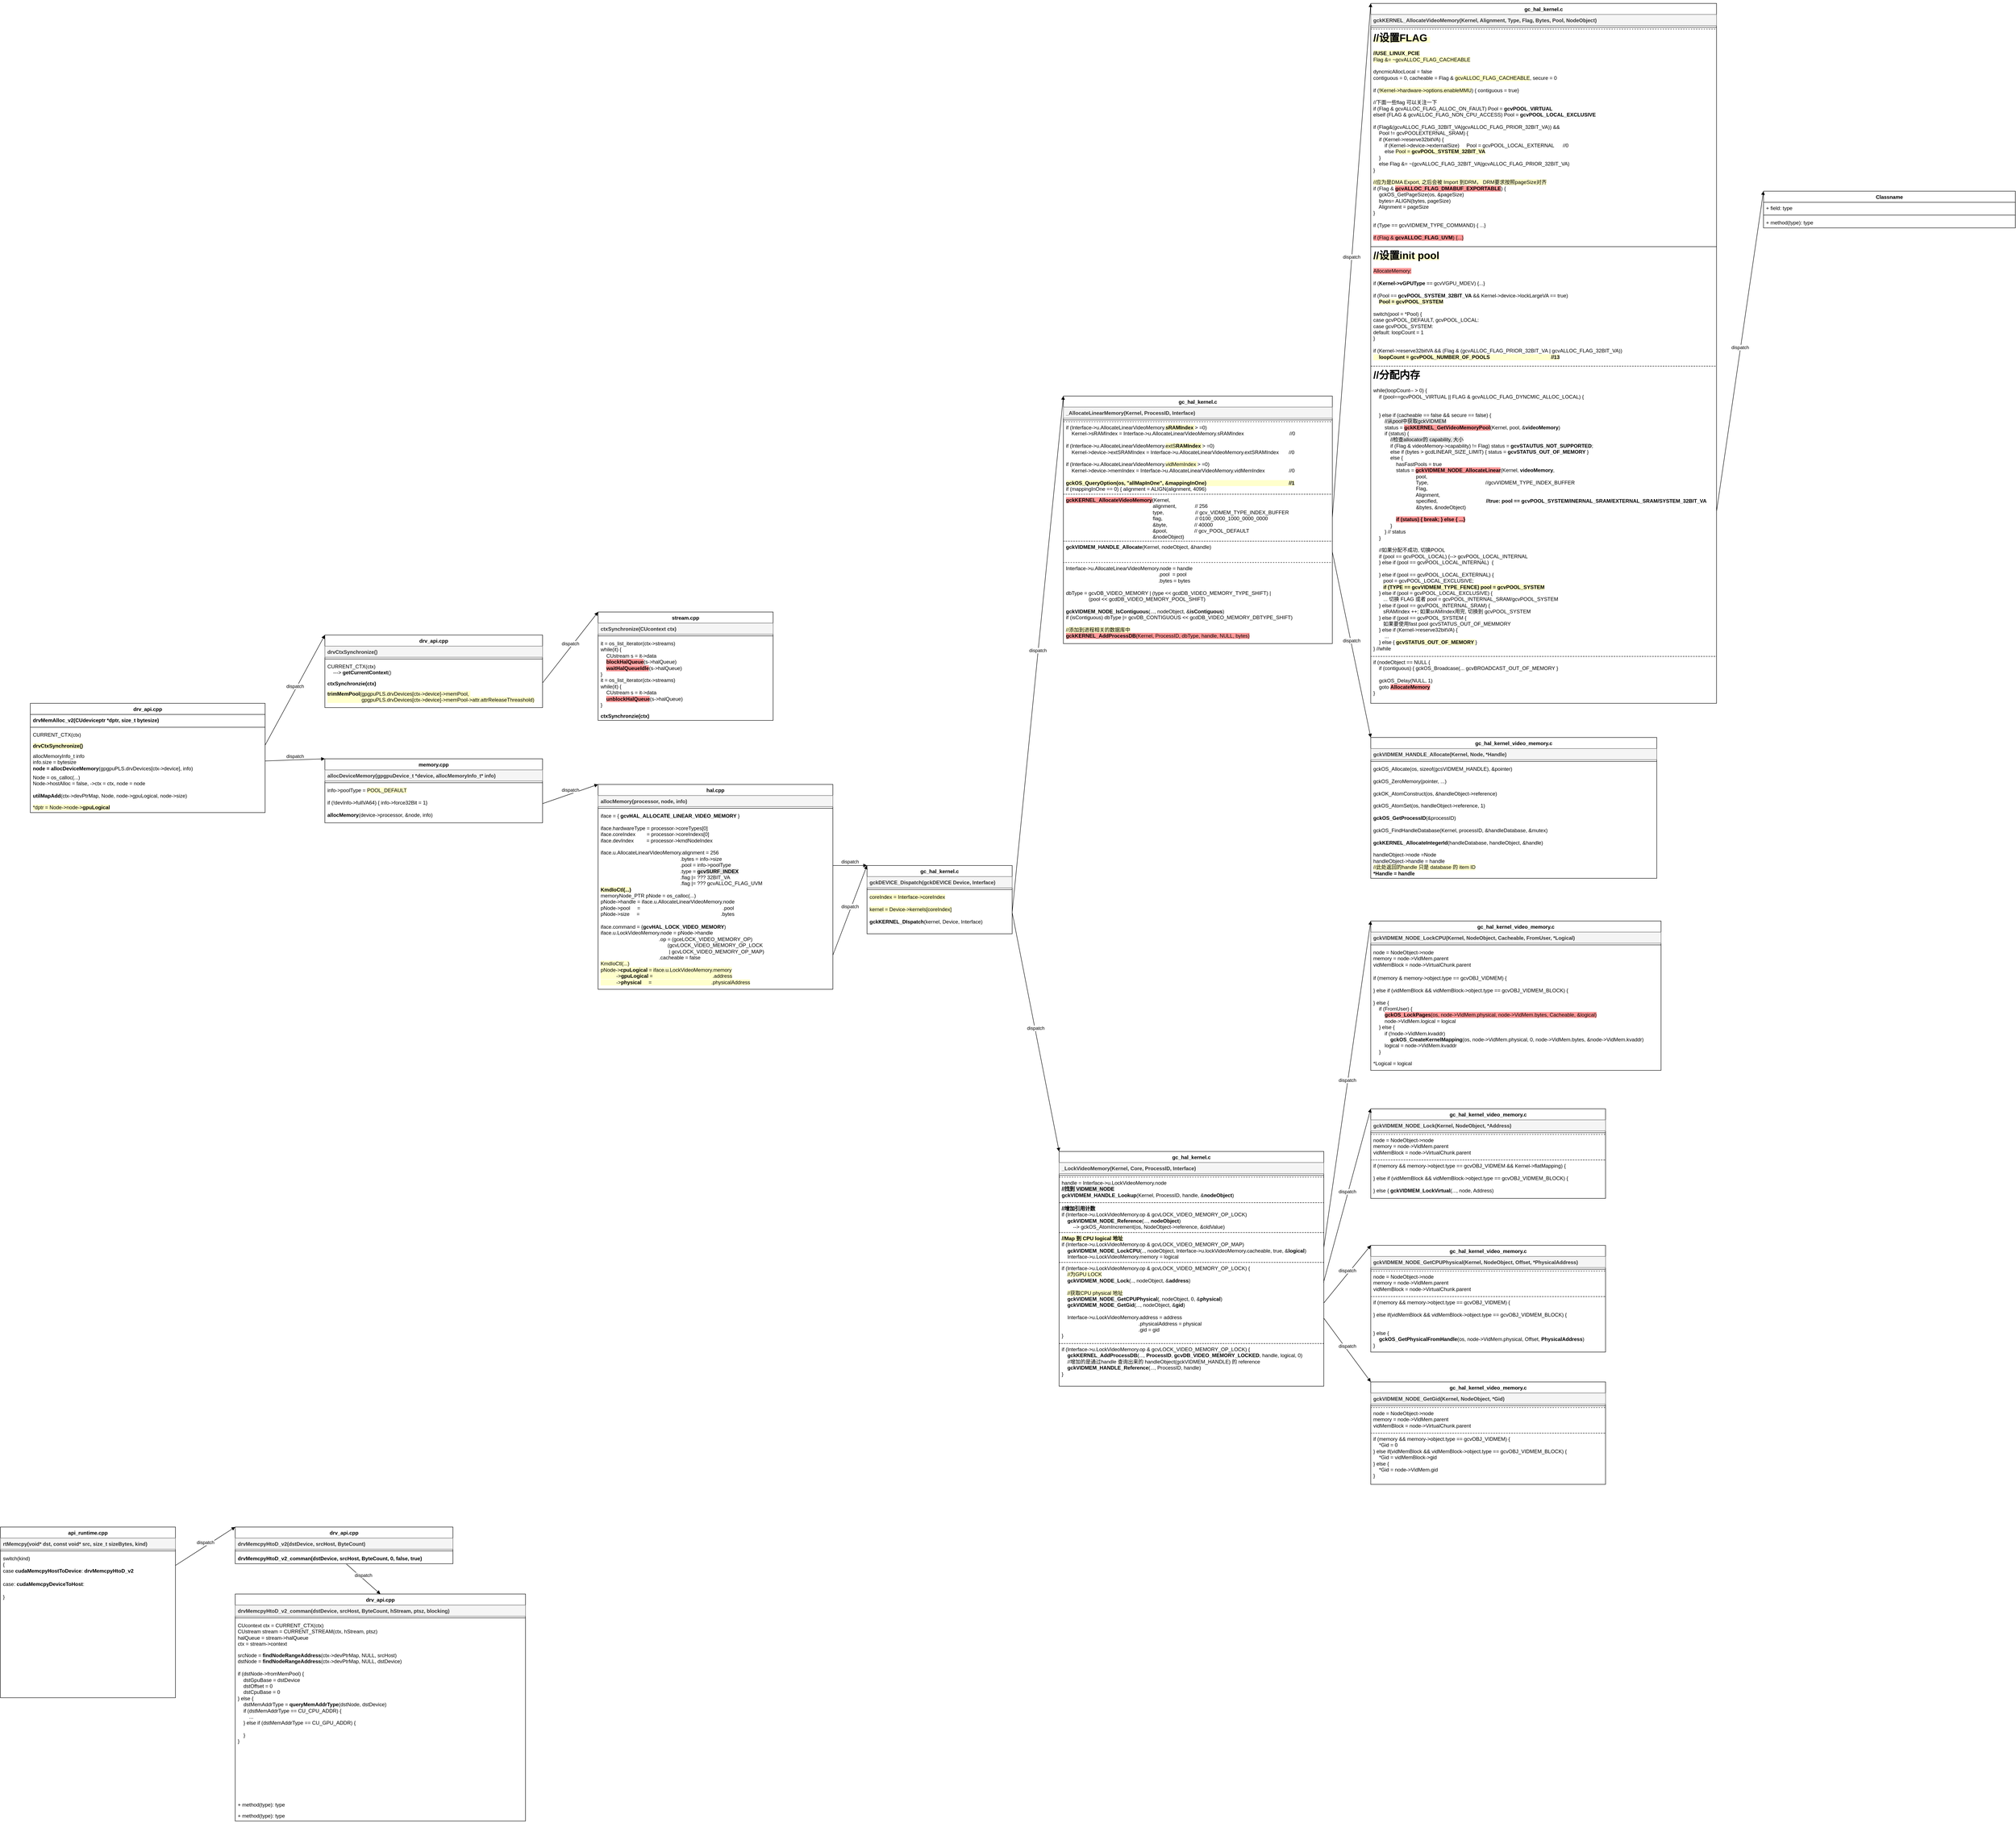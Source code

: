 <mxfile version="25.0.3">
  <diagram name="Page-1" id="klpA_2AShYlU7AM5QuSL">
    <mxGraphModel dx="667" dy="2620" grid="1" gridSize="10" guides="1" tooltips="1" connect="1" arrows="1" fold="1" page="1" pageScale="1" pageWidth="850" pageHeight="1100" math="0" shadow="0">
      <root>
        <mxCell id="0" />
        <mxCell id="1" parent="0" />
        <mxCell id="NuDpKzAwzLJSV5Tyi5Um-1" value="drv_api.cpp" style="swimlane;fontStyle=1;align=center;verticalAlign=top;childLayout=stackLayout;horizontal=1;startSize=26;horizontalStack=0;resizeParent=1;resizeParentMax=0;resizeLast=0;collapsible=1;marginBottom=0;whiteSpace=wrap;html=1;" vertex="1" parent="1">
          <mxGeometry x="140" y="290" width="550" height="256" as="geometry" />
        </mxCell>
        <mxCell id="NuDpKzAwzLJSV5Tyi5Um-2" value="&lt;span style=&quot;font-weight: 700; text-align: center;&quot;&gt;drvMemAlloc_v2(CUdeviceptr *dptr, size_t bytesize)&lt;/span&gt;" style="text;strokeColor=none;fillColor=none;align=left;verticalAlign=top;spacingLeft=4;spacingRight=4;overflow=hidden;rotatable=0;points=[[0,0.5],[1,0.5]];portConstraint=eastwest;whiteSpace=wrap;html=1;" vertex="1" parent="NuDpKzAwzLJSV5Tyi5Um-1">
          <mxGeometry y="26" width="550" height="26" as="geometry" />
        </mxCell>
        <mxCell id="NuDpKzAwzLJSV5Tyi5Um-3" value="" style="line;strokeWidth=1;fillColor=none;align=left;verticalAlign=middle;spacingTop=-1;spacingLeft=3;spacingRight=3;rotatable=0;labelPosition=right;points=[];portConstraint=eastwest;strokeColor=inherit;" vertex="1" parent="NuDpKzAwzLJSV5Tyi5Um-1">
          <mxGeometry y="52" width="550" height="8" as="geometry" />
        </mxCell>
        <mxCell id="NuDpKzAwzLJSV5Tyi5Um-9" value="CURRENT_CTX(ctx)" style="text;strokeColor=none;fillColor=none;align=left;verticalAlign=top;spacingLeft=4;spacingRight=4;overflow=hidden;rotatable=0;points=[[0,0.5],[1,0.5]];portConstraint=eastwest;whiteSpace=wrap;html=1;" vertex="1" parent="NuDpKzAwzLJSV5Tyi5Um-1">
          <mxGeometry y="60" width="550" height="26" as="geometry" />
        </mxCell>
        <mxCell id="NuDpKzAwzLJSV5Tyi5Um-4" value="&lt;b style=&quot;background-color: rgb(255, 255, 204);&quot;&gt;drvCtxSynchronize()&lt;/b&gt;" style="text;strokeColor=none;fillColor=none;align=left;verticalAlign=top;spacingLeft=4;spacingRight=4;overflow=hidden;rotatable=0;points=[[0,0.5],[1,0.5]];portConstraint=eastwest;whiteSpace=wrap;html=1;" vertex="1" parent="NuDpKzAwzLJSV5Tyi5Um-1">
          <mxGeometry y="86" width="550" height="24" as="geometry" />
        </mxCell>
        <mxCell id="NuDpKzAwzLJSV5Tyi5Um-12" value="&lt;div&gt;allocMemoryInfo_t info&lt;/div&gt;&lt;div&gt;info.size = bytesize&lt;/div&gt;&lt;b&gt;node = allocDeviceMemory&lt;/b&gt;(gpgpuPLS.drvDevices[ctx-&amp;gt;device], info)" style="text;strokeColor=none;fillColor=none;align=left;verticalAlign=top;spacingLeft=4;spacingRight=4;overflow=hidden;rotatable=0;points=[[0,0.5],[1,0.5]];portConstraint=eastwest;whiteSpace=wrap;html=1;" vertex="1" parent="NuDpKzAwzLJSV5Tyi5Um-1">
          <mxGeometry y="110" width="550" height="50" as="geometry" />
        </mxCell>
        <mxCell id="NuDpKzAwzLJSV5Tyi5Um-11" value="Node = os_calloc(...)&lt;div&gt;Node-&amp;gt;hostAlloc = false, -&amp;gt;ctx = ctx, node = node&lt;/div&gt;&lt;div&gt;&lt;br&gt;&lt;/div&gt;&lt;div&gt;&lt;b&gt;utilMapAdd&lt;/b&gt;(ctx-&amp;gt;devPtrMap, Node, node-&amp;gt;gpuLogical, node-&amp;gt;size)&lt;/div&gt;" style="text;strokeColor=none;fillColor=none;align=left;verticalAlign=top;spacingLeft=4;spacingRight=4;overflow=hidden;rotatable=0;points=[[0,0.5],[1,0.5]];portConstraint=eastwest;whiteSpace=wrap;html=1;" vertex="1" parent="NuDpKzAwzLJSV5Tyi5Um-1">
          <mxGeometry y="160" width="550" height="70" as="geometry" />
        </mxCell>
        <mxCell id="NuDpKzAwzLJSV5Tyi5Um-10" value="&lt;span style=&quot;background-color: rgb(255, 255, 204);&quot;&gt;*dptr = Node-&amp;gt;node-&amp;gt;&lt;b&gt;gpuLogical&lt;/b&gt;&lt;/span&gt;" style="text;strokeColor=none;fillColor=none;align=left;verticalAlign=top;spacingLeft=4;spacingRight=4;overflow=hidden;rotatable=0;points=[[0,0.5],[1,0.5]];portConstraint=eastwest;whiteSpace=wrap;html=1;" vertex="1" parent="NuDpKzAwzLJSV5Tyi5Um-1">
          <mxGeometry y="230" width="550" height="26" as="geometry" />
        </mxCell>
        <mxCell id="NuDpKzAwzLJSV5Tyi5Um-13" value="drv_api.cpp" style="swimlane;fontStyle=1;align=center;verticalAlign=top;childLayout=stackLayout;horizontal=1;startSize=26;horizontalStack=0;resizeParent=1;resizeParentMax=0;resizeLast=0;collapsible=1;marginBottom=0;whiteSpace=wrap;html=1;" vertex="1" parent="1">
          <mxGeometry x="830" y="130" width="510" height="170" as="geometry" />
        </mxCell>
        <mxCell id="NuDpKzAwzLJSV5Tyi5Um-14" value="&lt;span style=&quot;font-weight: 700; text-align: center;&quot;&gt;drvCtxSynchronize()&lt;/span&gt;" style="text;strokeColor=#666666;fillColor=#f5f5f5;align=left;verticalAlign=top;spacingLeft=4;spacingRight=4;overflow=hidden;rotatable=0;points=[[0,0.5],[1,0.5]];portConstraint=eastwest;whiteSpace=wrap;html=1;fontColor=#333333;" vertex="1" parent="NuDpKzAwzLJSV5Tyi5Um-13">
          <mxGeometry y="26" width="510" height="26" as="geometry" />
        </mxCell>
        <mxCell id="NuDpKzAwzLJSV5Tyi5Um-15" value="" style="line;strokeWidth=1;fillColor=none;align=left;verticalAlign=middle;spacingTop=-1;spacingLeft=3;spacingRight=3;rotatable=0;labelPosition=right;points=[];portConstraint=eastwest;strokeColor=inherit;" vertex="1" parent="NuDpKzAwzLJSV5Tyi5Um-13">
          <mxGeometry y="52" width="510" height="8" as="geometry" />
        </mxCell>
        <mxCell id="NuDpKzAwzLJSV5Tyi5Um-16" value="CURRENT_CTX(ctx)&lt;div&gt;&amp;nbsp; &amp;nbsp; ---&amp;gt; &lt;b&gt;getCurrentContext&lt;/b&gt;()&lt;/div&gt;" style="text;strokeColor=none;fillColor=none;align=left;verticalAlign=top;spacingLeft=4;spacingRight=4;overflow=hidden;rotatable=0;points=[[0,0.5],[1,0.5]];portConstraint=eastwest;whiteSpace=wrap;html=1;" vertex="1" parent="NuDpKzAwzLJSV5Tyi5Um-13">
          <mxGeometry y="60" width="510" height="40" as="geometry" />
        </mxCell>
        <mxCell id="NuDpKzAwzLJSV5Tyi5Um-17" value="&lt;div&gt;&lt;b&gt;ctxSynchronzie(ctx)&lt;/b&gt;&lt;/div&gt;" style="text;strokeColor=none;fillColor=none;align=left;verticalAlign=top;spacingLeft=4;spacingRight=4;overflow=hidden;rotatable=0;points=[[0,0.5],[1,0.5]];portConstraint=eastwest;whiteSpace=wrap;html=1;" vertex="1" parent="NuDpKzAwzLJSV5Tyi5Um-13">
          <mxGeometry y="100" width="510" height="24" as="geometry" />
        </mxCell>
        <mxCell id="NuDpKzAwzLJSV5Tyi5Um-18" value="&lt;span style=&quot;background-color: rgb(255, 255, 204);&quot;&gt;&lt;b&gt;trimMemPool&lt;/b&gt;(gpgpuPLS.drvDevices[ctx-&amp;gt;device]-&amp;gt;memPool,&amp;nbsp;&lt;br&gt;&amp;nbsp; &amp;nbsp; &amp;nbsp; &amp;nbsp; &amp;nbsp; &amp;nbsp; &amp;nbsp; &amp;nbsp; &amp;nbsp; &amp;nbsp; &amp;nbsp; &amp;nbsp; gpgpuPLS.drvDevices[ctx-&amp;gt;device]-&amp;gt;memPool-&amp;gt;attr.attrReleaseThreashold)&lt;/span&gt;" style="text;strokeColor=none;fillColor=none;align=left;verticalAlign=top;spacingLeft=4;spacingRight=4;overflow=hidden;rotatable=0;points=[[0,0.5],[1,0.5]];portConstraint=eastwest;whiteSpace=wrap;html=1;" vertex="1" parent="NuDpKzAwzLJSV5Tyi5Um-13">
          <mxGeometry y="124" width="510" height="46" as="geometry" />
        </mxCell>
        <mxCell id="NuDpKzAwzLJSV5Tyi5Um-21" value="stream.cpp" style="swimlane;fontStyle=1;align=center;verticalAlign=top;childLayout=stackLayout;horizontal=1;startSize=26;horizontalStack=0;resizeParent=1;resizeParentMax=0;resizeLast=0;collapsible=1;marginBottom=0;whiteSpace=wrap;html=1;" vertex="1" parent="1">
          <mxGeometry x="1470" y="76" width="410" height="254" as="geometry" />
        </mxCell>
        <mxCell id="NuDpKzAwzLJSV5Tyi5Um-22" value="&lt;span style=&quot;font-weight: 700; text-align: center;&quot;&gt;ctxSynchronize(CUcontext ctx)&lt;/span&gt;" style="text;strokeColor=#666666;fillColor=#f5f5f5;align=left;verticalAlign=top;spacingLeft=4;spacingRight=4;overflow=hidden;rotatable=0;points=[[0,0.5],[1,0.5]];portConstraint=eastwest;whiteSpace=wrap;html=1;fontColor=#333333;" vertex="1" parent="NuDpKzAwzLJSV5Tyi5Um-21">
          <mxGeometry y="26" width="410" height="26" as="geometry" />
        </mxCell>
        <mxCell id="NuDpKzAwzLJSV5Tyi5Um-23" value="" style="line;strokeWidth=1;fillColor=none;align=left;verticalAlign=middle;spacingTop=-1;spacingLeft=3;spacingRight=3;rotatable=0;labelPosition=right;points=[];portConstraint=eastwest;strokeColor=inherit;" vertex="1" parent="NuDpKzAwzLJSV5Tyi5Um-21">
          <mxGeometry y="52" width="410" height="8" as="geometry" />
        </mxCell>
        <mxCell id="NuDpKzAwzLJSV5Tyi5Um-24" value="it = os_list_iterator(ctx-&amp;gt;streams)&lt;div&gt;while(it) {&lt;/div&gt;&lt;div&gt;&amp;nbsp; &amp;nbsp; CUstream s = it-&amp;gt;data&lt;/div&gt;&lt;div&gt;&amp;nbsp; &amp;nbsp; &lt;b style=&quot;background-color: rgb(255, 153, 153);&quot;&gt;blockHalQueue&lt;/b&gt;(s-&amp;gt;halQueue)&lt;/div&gt;&lt;div&gt;&amp;nbsp; &amp;nbsp; &lt;b style=&quot;background-color: rgb(255, 153, 153);&quot;&gt;waitHalQueueIdle&lt;/b&gt;(s-&amp;gt;halQueue)&lt;/div&gt;&lt;div&gt;}&lt;/div&gt;&lt;div&gt;it = os_list_iterator(ctx-&amp;gt;streams)&lt;/div&gt;&lt;div&gt;&lt;div&gt;while(it) {&lt;/div&gt;&lt;div&gt;&amp;nbsp; &amp;nbsp; CUstream s = it-&amp;gt;data&lt;/div&gt;&lt;div&gt;&amp;nbsp; &amp;nbsp; &lt;b style=&quot;background-color: rgb(255, 153, 153);&quot;&gt;unblockHalQueue&lt;/b&gt;(s-&amp;gt;halQueue)&lt;/div&gt;&lt;div&gt;&lt;span style=&quot;background-color: initial;&quot;&gt;}&lt;/span&gt;&lt;/div&gt;&lt;/div&gt;" style="text;strokeColor=none;fillColor=none;align=left;verticalAlign=top;spacingLeft=4;spacingRight=4;overflow=hidden;rotatable=0;points=[[0,0.5],[1,0.5]];portConstraint=eastwest;whiteSpace=wrap;html=1;" vertex="1" parent="NuDpKzAwzLJSV5Tyi5Um-21">
          <mxGeometry y="60" width="410" height="170" as="geometry" />
        </mxCell>
        <mxCell id="NuDpKzAwzLJSV5Tyi5Um-25" value="&lt;div&gt;&lt;b&gt;ctxSynchronzie(ctx)&lt;/b&gt;&lt;/div&gt;" style="text;strokeColor=none;fillColor=none;align=left;verticalAlign=top;spacingLeft=4;spacingRight=4;overflow=hidden;rotatable=0;points=[[0,0.5],[1,0.5]];portConstraint=eastwest;whiteSpace=wrap;html=1;" vertex="1" parent="NuDpKzAwzLJSV5Tyi5Um-21">
          <mxGeometry y="230" width="410" height="24" as="geometry" />
        </mxCell>
        <mxCell id="NuDpKzAwzLJSV5Tyi5Um-27" value="dispatch" style="html=1;verticalAlign=bottom;endArrow=block;curved=0;rounded=0;exitX=1;exitY=0.5;exitDx=0;exitDy=0;entryX=0;entryY=0;entryDx=0;entryDy=0;" edge="1" parent="1" source="NuDpKzAwzLJSV5Tyi5Um-4" target="NuDpKzAwzLJSV5Tyi5Um-13">
          <mxGeometry width="80" relative="1" as="geometry">
            <mxPoint x="890" y="360" as="sourcePoint" />
            <mxPoint x="970" y="360" as="targetPoint" />
          </mxGeometry>
        </mxCell>
        <mxCell id="NuDpKzAwzLJSV5Tyi5Um-28" value="dispatch" style="html=1;verticalAlign=bottom;endArrow=block;curved=0;rounded=0;exitX=1;exitY=0.5;exitDx=0;exitDy=0;entryX=0;entryY=0;entryDx=0;entryDy=0;" edge="1" parent="1" source="NuDpKzAwzLJSV5Tyi5Um-17" target="NuDpKzAwzLJSV5Tyi5Um-21">
          <mxGeometry width="80" relative="1" as="geometry">
            <mxPoint x="700" y="268" as="sourcePoint" />
            <mxPoint x="860" y="140" as="targetPoint" />
          </mxGeometry>
        </mxCell>
        <mxCell id="NuDpKzAwzLJSV5Tyi5Um-29" value="memory.cpp" style="swimlane;fontStyle=1;align=center;verticalAlign=top;childLayout=stackLayout;horizontal=1;startSize=26;horizontalStack=0;resizeParent=1;resizeParentMax=0;resizeLast=0;collapsible=1;marginBottom=0;whiteSpace=wrap;html=1;" vertex="1" parent="1">
          <mxGeometry x="830" y="420" width="510" height="150" as="geometry" />
        </mxCell>
        <mxCell id="NuDpKzAwzLJSV5Tyi5Um-30" value="&lt;b&gt;allocDeviceMemory(gpgpuDevice_t *device, allocMemoryInfo_t* info)&lt;/b&gt;" style="text;strokeColor=#666666;fillColor=#f5f5f5;align=left;verticalAlign=top;spacingLeft=4;spacingRight=4;overflow=hidden;rotatable=0;points=[[0,0.5],[1,0.5]];portConstraint=eastwest;whiteSpace=wrap;html=1;fontColor=#333333;" vertex="1" parent="NuDpKzAwzLJSV5Tyi5Um-29">
          <mxGeometry y="26" width="510" height="26" as="geometry" />
        </mxCell>
        <mxCell id="NuDpKzAwzLJSV5Tyi5Um-31" value="" style="line;strokeWidth=1;fillColor=none;align=left;verticalAlign=middle;spacingTop=-1;spacingLeft=3;spacingRight=3;rotatable=0;labelPosition=right;points=[];portConstraint=eastwest;strokeColor=inherit;" vertex="1" parent="NuDpKzAwzLJSV5Tyi5Um-29">
          <mxGeometry y="52" width="510" height="8" as="geometry" />
        </mxCell>
        <mxCell id="NuDpKzAwzLJSV5Tyi5Um-32" value="info-&amp;gt;poolType = &lt;span style=&quot;background-color: rgb(255, 255, 204);&quot;&gt;POOL_DEFAULT&lt;/span&gt;&lt;div&gt;&lt;br&gt;&lt;/div&gt;&lt;div&gt;if (!devInfo-&amp;gt;fullVA64) { info-&amp;gt;force32Bit = 1}&lt;/div&gt;&lt;div&gt;&lt;br&gt;&lt;/div&gt;&lt;div&gt;&lt;b&gt;allocMemory&lt;/b&gt;(device-&amp;gt;processor, &amp;amp;node, info)&lt;/div&gt;" style="text;strokeColor=none;fillColor=none;align=left;verticalAlign=top;spacingLeft=4;spacingRight=4;overflow=hidden;rotatable=0;points=[[0,0.5],[1,0.5]];portConstraint=eastwest;whiteSpace=wrap;html=1;" vertex="1" parent="NuDpKzAwzLJSV5Tyi5Um-29">
          <mxGeometry y="60" width="510" height="90" as="geometry" />
        </mxCell>
        <mxCell id="NuDpKzAwzLJSV5Tyi5Um-33" value="dispatch" style="html=1;verticalAlign=bottom;endArrow=block;curved=0;rounded=0;exitX=1;exitY=0.5;exitDx=0;exitDy=0;entryX=0;entryY=0;entryDx=0;entryDy=0;" edge="1" parent="1" source="NuDpKzAwzLJSV5Tyi5Um-12" target="NuDpKzAwzLJSV5Tyi5Um-29">
          <mxGeometry width="80" relative="1" as="geometry">
            <mxPoint x="700" y="398" as="sourcePoint" />
            <mxPoint x="840" y="140" as="targetPoint" />
          </mxGeometry>
        </mxCell>
        <mxCell id="NuDpKzAwzLJSV5Tyi5Um-34" value="hal.cpp" style="swimlane;fontStyle=1;align=center;verticalAlign=top;childLayout=stackLayout;horizontal=1;startSize=26;horizontalStack=0;resizeParent=1;resizeParentMax=0;resizeLast=0;collapsible=1;marginBottom=0;whiteSpace=wrap;html=1;" vertex="1" parent="1">
          <mxGeometry x="1470" y="480" width="550" height="480" as="geometry" />
        </mxCell>
        <mxCell id="NuDpKzAwzLJSV5Tyi5Um-35" value="&lt;b&gt;allocMemory(processor, node, info)&lt;/b&gt;" style="text;strokeColor=#666666;fillColor=#f5f5f5;align=left;verticalAlign=top;spacingLeft=4;spacingRight=4;overflow=hidden;rotatable=0;points=[[0,0.5],[1,0.5]];portConstraint=eastwest;whiteSpace=wrap;html=1;fontColor=#333333;" vertex="1" parent="NuDpKzAwzLJSV5Tyi5Um-34">
          <mxGeometry y="26" width="550" height="26" as="geometry" />
        </mxCell>
        <mxCell id="NuDpKzAwzLJSV5Tyi5Um-36" value="" style="line;strokeWidth=1;fillColor=none;align=left;verticalAlign=middle;spacingTop=-1;spacingLeft=3;spacingRight=3;rotatable=0;labelPosition=right;points=[];portConstraint=eastwest;strokeColor=inherit;" vertex="1" parent="NuDpKzAwzLJSV5Tyi5Um-34">
          <mxGeometry y="52" width="550" height="8" as="geometry" />
        </mxCell>
        <mxCell id="NuDpKzAwzLJSV5Tyi5Um-37" value="iface = { &lt;b&gt;gcvHAL_ALLOCATE_LINEAR_VIDEO_MEMORY &lt;/b&gt;}&lt;div&gt;&lt;br&gt;&lt;/div&gt;&lt;div&gt;iface.hardwareType = processor-&amp;gt;coreTypes[0]&lt;/div&gt;&lt;div&gt;iface.coreIndex&amp;nbsp; &amp;nbsp; &amp;nbsp; &amp;nbsp; = processor-&amp;gt;coreIndexs[0]&lt;/div&gt;&lt;div&gt;iface.devIndex&amp;nbsp; &amp;nbsp; &amp;nbsp; &amp;nbsp; &amp;nbsp;= processor-&amp;gt;kmdNodeIndex&lt;/div&gt;&lt;div&gt;&lt;br&gt;&lt;/div&gt;&lt;div&gt;iface.u.AllocateLinearVideoMemory.alignment = 256&lt;/div&gt;&lt;div&gt;&amp;nbsp; &amp;nbsp; &amp;nbsp; &amp;nbsp; &amp;nbsp; &amp;nbsp; &amp;nbsp; &amp;nbsp; &amp;nbsp; &amp;nbsp; &amp;nbsp; &amp;nbsp; &amp;nbsp; &amp;nbsp; &amp;nbsp; &amp;nbsp; &amp;nbsp; &amp;nbsp; &amp;nbsp; &amp;nbsp; &amp;nbsp; &amp;nbsp; &amp;nbsp; &amp;nbsp; &amp;nbsp; &amp;nbsp; &amp;nbsp; &amp;nbsp; .bytes = info-&amp;gt;size&lt;br&gt;&amp;nbsp; &amp;nbsp; &amp;nbsp; &amp;nbsp; &amp;nbsp; &amp;nbsp; &amp;nbsp; &amp;nbsp; &amp;nbsp; &amp;nbsp; &amp;nbsp; &amp;nbsp; &amp;nbsp; &amp;nbsp; &amp;nbsp; &amp;nbsp; &amp;nbsp; &amp;nbsp; &amp;nbsp; &amp;nbsp; &amp;nbsp; &amp;nbsp; &amp;nbsp; &amp;nbsp; &amp;nbsp; &amp;nbsp; &amp;nbsp; &amp;nbsp; .pool = info-&amp;gt;poolType&lt;/div&gt;&lt;div&gt;&amp;nbsp; &amp;nbsp; &amp;nbsp; &amp;nbsp; &amp;nbsp; &amp;nbsp; &amp;nbsp; &amp;nbsp; &amp;nbsp; &amp;nbsp; &amp;nbsp; &amp;nbsp; &amp;nbsp; &amp;nbsp; &amp;nbsp; &amp;nbsp; &amp;nbsp; &amp;nbsp; &amp;nbsp; &amp;nbsp; &amp;nbsp; &amp;nbsp; &amp;nbsp; &amp;nbsp; &amp;nbsp; &amp;nbsp; &amp;nbsp; &amp;nbsp; .type = &lt;b style=&quot;background-color: rgb(230, 230, 230);&quot;&gt;gcvSURF_INDEX&lt;/b&gt;&lt;/div&gt;&lt;div&gt;&amp;nbsp; &amp;nbsp; &amp;nbsp; &amp;nbsp; &amp;nbsp; &amp;nbsp; &amp;nbsp; &amp;nbsp; &amp;nbsp; &amp;nbsp; &amp;nbsp; &amp;nbsp; &amp;nbsp; &amp;nbsp; &amp;nbsp; &amp;nbsp; &amp;nbsp; &amp;nbsp; &amp;nbsp; &amp;nbsp; &amp;nbsp; &amp;nbsp; &amp;nbsp; &amp;nbsp; &amp;nbsp; &amp;nbsp; &amp;nbsp; &amp;nbsp; .flag |= ??? 32BIT_VA&lt;br&gt;&amp;nbsp; &amp;nbsp; &amp;nbsp; &amp;nbsp; &amp;nbsp; &amp;nbsp; &amp;nbsp; &amp;nbsp; &amp;nbsp; &amp;nbsp; &amp;nbsp; &amp;nbsp; &amp;nbsp; &amp;nbsp; &amp;nbsp; &amp;nbsp; &amp;nbsp; &amp;nbsp; &amp;nbsp; &amp;nbsp; &amp;nbsp; &amp;nbsp; &amp;nbsp; &amp;nbsp; &amp;nbsp; &amp;nbsp; &amp;nbsp; &amp;nbsp; .flag |= ??? gcvALLOC_FLAG_UVM&lt;/div&gt;&lt;div&gt;&lt;b style=&quot;background-color: rgb(255, 255, 204);&quot;&gt;KmdIoCtl(...)&lt;/b&gt;&lt;/div&gt;&lt;div&gt;memoryNode_PTR pNode = os_calloc(...)&lt;div&gt;pNode-&amp;gt;handle = iface.u.AllocateLinearVideoMemory.node&lt;/div&gt;&lt;div&gt;pNode-&amp;gt;pool&amp;nbsp; &amp;nbsp; &amp;nbsp;=&amp;nbsp; &amp;nbsp; &amp;nbsp; &amp;nbsp; &amp;nbsp; &amp;nbsp; &amp;nbsp; &amp;nbsp; &amp;nbsp; &amp;nbsp; &amp;nbsp; &amp;nbsp; &amp;nbsp; &amp;nbsp; &amp;nbsp; &amp;nbsp; &amp;nbsp; &amp;nbsp; &amp;nbsp; &amp;nbsp; &amp;nbsp; &amp;nbsp; &amp;nbsp; &amp;nbsp; &amp;nbsp; &amp;nbsp; &amp;nbsp; &amp;nbsp; &amp;nbsp; .pool&lt;br&gt;pNode-&amp;gt;size&amp;nbsp; &amp;nbsp; &amp;nbsp;=&amp;nbsp; &amp;nbsp; &amp;nbsp; &amp;nbsp; &amp;nbsp; &amp;nbsp; &amp;nbsp; &amp;nbsp; &amp;nbsp; &amp;nbsp; &amp;nbsp; &amp;nbsp; &amp;nbsp; &amp;nbsp; &amp;nbsp; &amp;nbsp; &amp;nbsp; &amp;nbsp; &amp;nbsp; &amp;nbsp; &amp;nbsp; &amp;nbsp; &amp;nbsp; &amp;nbsp; &amp;nbsp; &amp;nbsp; &amp;nbsp; &amp;nbsp; &amp;nbsp;.bytes&lt;/div&gt;&lt;/div&gt;&lt;div&gt;&lt;br&gt;&lt;/div&gt;&lt;div&gt;&lt;br&gt;&lt;/div&gt;" style="text;strokeColor=none;fillColor=none;align=left;verticalAlign=top;spacingLeft=4;spacingRight=4;overflow=hidden;rotatable=0;points=[[0,0.5],[1,0.5]];portConstraint=eastwest;whiteSpace=wrap;html=1;" vertex="1" parent="NuDpKzAwzLJSV5Tyi5Um-34">
          <mxGeometry y="60" width="550" height="260" as="geometry" />
        </mxCell>
        <mxCell id="NuDpKzAwzLJSV5Tyi5Um-46" value="&lt;div&gt;&lt;span style=&quot;background-color: initial;&quot;&gt;iface.command = {&lt;/span&gt;&lt;b style=&quot;background-color: initial;&quot;&gt;gcvHAL_LOCK_VIDEO_MEMORY&lt;/b&gt;&lt;span style=&quot;background-color: initial;&quot;&gt;)&lt;/span&gt;&lt;/div&gt;&lt;div&gt;iface.u.LockVideoMemory.node = pNode-&amp;gt;handle&lt;br&gt;&amp;nbsp; &amp;nbsp; &amp;nbsp; &amp;nbsp; &amp;nbsp; &amp;nbsp; &amp;nbsp; &amp;nbsp; &amp;nbsp; &amp;nbsp; &amp;nbsp; &amp;nbsp; &amp;nbsp; &amp;nbsp; &amp;nbsp; &amp;nbsp; &amp;nbsp; &amp;nbsp; &amp;nbsp; &amp;nbsp; &amp;nbsp;.op = (gceLOCK_VIDEO_MEMORY_OP) &lt;br&gt;&amp;nbsp; &amp;nbsp; &amp;nbsp; &amp;nbsp; &amp;nbsp; &amp;nbsp; &amp;nbsp; &amp;nbsp; &amp;nbsp; &amp;nbsp; &amp;nbsp; &amp;nbsp; &amp;nbsp; &amp;nbsp; &amp;nbsp; &amp;nbsp; &amp;nbsp; &amp;nbsp; &amp;nbsp; &amp;nbsp; &amp;nbsp; &amp;nbsp; &amp;nbsp; &amp;nbsp;(gcvLOCK_VIDEO_MEMORY_OP_LOCK&lt;br&gt;&amp;nbsp; &amp;nbsp; &amp;nbsp; &amp;nbsp; &amp;nbsp; &amp;nbsp; &amp;nbsp; &amp;nbsp; &amp;nbsp; &amp;nbsp; &amp;nbsp; &amp;nbsp; &amp;nbsp; &amp;nbsp; &amp;nbsp; &amp;nbsp; &amp;nbsp; &amp;nbsp; &amp;nbsp; &amp;nbsp; &amp;nbsp; &amp;nbsp; &amp;nbsp; &amp;nbsp; | gcvLOCK_VIDEO_MEMORY_OP_MAP)&lt;/div&gt;&lt;div&gt;&amp;nbsp; &amp;nbsp; &amp;nbsp; &amp;nbsp; &amp;nbsp; &amp;nbsp; &amp;nbsp; &amp;nbsp; &amp;nbsp; &amp;nbsp; &amp;nbsp; &amp;nbsp; &amp;nbsp; &amp;nbsp; &amp;nbsp; &amp;nbsp; &amp;nbsp; &amp;nbsp; &amp;nbsp; &amp;nbsp; &amp;nbsp;.cacheable = false&lt;/div&gt;&lt;div&gt;&lt;span style=&quot;background-color: rgb(255, 255, 204);&quot;&gt;KmdIoCtl(...)&lt;/span&gt;&lt;/div&gt;&lt;div&gt;&lt;span style=&quot;background-color: rgb(255, 255, 204);&quot;&gt;pNode-&amp;gt;&lt;b&gt;cpuLogical &lt;/b&gt;= iface.u.LockVideoMemory.memory&lt;br&gt;&amp;nbsp; &amp;nbsp; &amp;nbsp; &amp;nbsp; &amp;nbsp; &amp;nbsp;-&amp;gt;&lt;b&gt;gpuLogical &lt;/b&gt;=&amp;nbsp; &amp;nbsp; &amp;nbsp; &amp;nbsp; &amp;nbsp; &amp;nbsp; &amp;nbsp; &amp;nbsp; &amp;nbsp; &amp;nbsp; &amp;nbsp; &amp;nbsp; &amp;nbsp; &amp;nbsp; &amp;nbsp; &amp;nbsp; &amp;nbsp; &amp;nbsp; &amp;nbsp; &amp;nbsp; &amp;nbsp; .address&lt;br&gt;&amp;nbsp; &amp;nbsp; &amp;nbsp; &amp;nbsp; &amp;nbsp; &amp;nbsp;-&amp;gt;&lt;b&gt;physical&lt;/b&gt;&amp;nbsp; &amp;nbsp; &amp;nbsp;=&amp;nbsp; &amp;nbsp; &amp;nbsp; &amp;nbsp; &amp;nbsp; &amp;nbsp; &amp;nbsp; &amp;nbsp; &amp;nbsp; &amp;nbsp; &amp;nbsp; &amp;nbsp; &amp;nbsp; &amp;nbsp; &amp;nbsp; &amp;nbsp; &amp;nbsp; &amp;nbsp; &amp;nbsp; &amp;nbsp; &amp;nbsp; .physicalAddress&lt;/span&gt;&lt;/div&gt;" style="text;strokeColor=none;fillColor=none;align=left;verticalAlign=top;spacingLeft=4;spacingRight=4;overflow=hidden;rotatable=0;points=[[0,0.5],[1,0.5]];portConstraint=eastwest;whiteSpace=wrap;html=1;" vertex="1" parent="NuDpKzAwzLJSV5Tyi5Um-34">
          <mxGeometry y="320" width="550" height="160" as="geometry" />
        </mxCell>
        <mxCell id="NuDpKzAwzLJSV5Tyi5Um-47" value="gc_hal_kernel.c" style="swimlane;fontStyle=1;align=center;verticalAlign=top;childLayout=stackLayout;horizontal=1;startSize=26;horizontalStack=0;resizeParent=1;resizeParentMax=0;resizeLast=0;collapsible=1;marginBottom=0;whiteSpace=wrap;html=1;" vertex="1" parent="1">
          <mxGeometry x="2100" y="670" width="340" height="160" as="geometry" />
        </mxCell>
        <mxCell id="NuDpKzAwzLJSV5Tyi5Um-48" value="&lt;b&gt;gckDEVICE_Dispatch(gckDEVICE Device, Interface)&lt;/b&gt;" style="text;strokeColor=#666666;fillColor=#f5f5f5;align=left;verticalAlign=top;spacingLeft=4;spacingRight=4;overflow=hidden;rotatable=0;points=[[0,0.5],[1,0.5]];portConstraint=eastwest;whiteSpace=wrap;html=1;fontColor=#333333;" vertex="1" parent="NuDpKzAwzLJSV5Tyi5Um-47">
          <mxGeometry y="26" width="340" height="26" as="geometry" />
        </mxCell>
        <mxCell id="NuDpKzAwzLJSV5Tyi5Um-49" value="" style="line;strokeWidth=1;fillColor=none;align=left;verticalAlign=middle;spacingTop=-1;spacingLeft=3;spacingRight=3;rotatable=0;labelPosition=right;points=[];portConstraint=eastwest;strokeColor=inherit;" vertex="1" parent="NuDpKzAwzLJSV5Tyi5Um-47">
          <mxGeometry y="52" width="340" height="8" as="geometry" />
        </mxCell>
        <mxCell id="NuDpKzAwzLJSV5Tyi5Um-50" value="&lt;span style=&quot;background-color: rgb(255, 255, 204);&quot;&gt;coreIndex = Interface-&amp;gt;coreIndex&lt;/span&gt;&lt;div&gt;&lt;br&gt;&lt;/div&gt;&lt;div&gt;&lt;span style=&quot;background-color: rgb(255, 255, 204);&quot;&gt;kernel = Device-&amp;gt;kernels[coreIndex]&lt;/span&gt;&lt;/div&gt;&lt;div&gt;&lt;br&gt;&lt;/div&gt;&lt;div&gt;&lt;b&gt;gckKERNEL_DIspatch&lt;/b&gt;(kernel, Device, Interface)&lt;/div&gt;" style="text;strokeColor=none;fillColor=none;align=left;verticalAlign=top;spacingLeft=4;spacingRight=4;overflow=hidden;rotatable=0;points=[[0,0.5],[1,0.5]];portConstraint=eastwest;whiteSpace=wrap;html=1;" vertex="1" parent="NuDpKzAwzLJSV5Tyi5Um-47">
          <mxGeometry y="60" width="340" height="100" as="geometry" />
        </mxCell>
        <mxCell id="NuDpKzAwzLJSV5Tyi5Um-51" value="gc_hal_kernel.c" style="swimlane;fontStyle=1;align=center;verticalAlign=top;childLayout=stackLayout;horizontal=1;startSize=26;horizontalStack=0;resizeParent=1;resizeParentMax=0;resizeLast=0;collapsible=1;marginBottom=0;whiteSpace=wrap;html=1;" vertex="1" parent="1">
          <mxGeometry x="2560" y="-430" width="630" height="580" as="geometry" />
        </mxCell>
        <mxCell id="NuDpKzAwzLJSV5Tyi5Um-52" value="&lt;b&gt;_AllocateLinearMemory(Kernel, ProcessID, Interface)&lt;/b&gt;" style="text;strokeColor=#666666;fillColor=#f5f5f5;align=left;verticalAlign=top;spacingLeft=4;spacingRight=4;overflow=hidden;rotatable=0;points=[[0,0.5],[1,0.5]];portConstraint=eastwest;whiteSpace=wrap;html=1;fontColor=#333333;" vertex="1" parent="NuDpKzAwzLJSV5Tyi5Um-51">
          <mxGeometry y="26" width="630" height="26" as="geometry" />
        </mxCell>
        <mxCell id="NuDpKzAwzLJSV5Tyi5Um-53" value="" style="line;strokeWidth=1;fillColor=none;align=left;verticalAlign=middle;spacingTop=-1;spacingLeft=3;spacingRight=3;rotatable=0;labelPosition=right;points=[];portConstraint=eastwest;strokeColor=inherit;" vertex="1" parent="NuDpKzAwzLJSV5Tyi5Um-51">
          <mxGeometry y="52" width="630" height="8" as="geometry" />
        </mxCell>
        <mxCell id="NuDpKzAwzLJSV5Tyi5Um-54" value="if (Interface-&amp;gt;u.AllocateLinearVideoMemory.&lt;b style=&quot;background-color: rgb(255, 255, 204);&quot;&gt;sRAMIndex &lt;/b&gt;&amp;gt; =0)&lt;div&gt;&amp;nbsp; &amp;nbsp; Kernel-&amp;gt;sRAMIndex = Interface-&amp;gt;u.AllocateLinearVideoMemory.sRAMIndex&amp;nbsp; &amp;nbsp; &amp;nbsp; &amp;nbsp; &amp;nbsp; &amp;nbsp; &amp;nbsp; &amp;nbsp; &amp;nbsp; &amp;nbsp; &amp;nbsp; &amp;nbsp; &amp;nbsp; &amp;nbsp; &amp;nbsp; &amp;nbsp; //0&lt;/div&gt;&lt;div&gt;&lt;br&gt;&lt;/div&gt;&lt;div&gt;if (Interface-&amp;gt;u.AllocateLinearVideoMemory.&lt;span style=&quot;background-color: rgb(255, 255, 204);&quot;&gt;extS&lt;b style=&quot;&quot;&gt;RAMIndex&amp;nbsp;&lt;/b&gt;&lt;/span&gt;&amp;gt; =0)&lt;/div&gt;&lt;div&gt;&amp;nbsp; &amp;nbsp;&amp;nbsp;&lt;span style=&quot;background-color: initial;&quot;&gt;Kernel-&amp;gt;device-&amp;gt;extSRAMIndex = Interface-&amp;gt;u.AllocateLinearVideoMemory.extSRAMIndex&amp;nbsp; &amp;nbsp; &amp;nbsp; &amp;nbsp;//0&lt;/span&gt;&lt;/div&gt;&lt;div&gt;&lt;span style=&quot;background-color: initial;&quot;&gt;&lt;br&gt;&lt;/span&gt;&lt;/div&gt;&lt;div&gt;&lt;div&gt;if (Interface-&amp;gt;u.AllocateLinearVideoMemory.&lt;span style=&quot;background-color: rgb(255, 255, 204);&quot;&gt;vidMemIndex&amp;nbsp;&lt;/span&gt;&amp;gt; =0)&lt;/div&gt;&lt;/div&gt;&lt;div&gt;&amp;nbsp; &amp;nbsp; Kernel-&amp;gt;device-&amp;gt;memIndex =&amp;nbsp;&lt;span style=&quot;background-color: initial;&quot;&gt;Interface-&amp;gt;u.AllocateLinearVideoMemory.vidMemIndex&amp;nbsp; &amp;nbsp; &amp;nbsp; &amp;nbsp; &amp;nbsp; &amp;nbsp; &amp;nbsp; &amp;nbsp; &amp;nbsp;//0&lt;/span&gt;&lt;/div&gt;&lt;div&gt;&lt;span style=&quot;background-color: initial;&quot;&gt;&lt;br&gt;&lt;/span&gt;&lt;/div&gt;&lt;div&gt;&lt;b style=&quot;background-color: rgb(255, 255, 204);&quot;&gt;gckOS_QueryOption(os, &quot;allMapInOne&quot;, &amp;amp;mappingInOne)&amp;nbsp; &amp;nbsp; &amp;nbsp; &amp;nbsp; &amp;nbsp; &amp;nbsp; &amp;nbsp; &amp;nbsp; &amp;nbsp; &amp;nbsp; &amp;nbsp; &amp;nbsp; &amp;nbsp; &amp;nbsp; &amp;nbsp; &amp;nbsp; &amp;nbsp; &amp;nbsp; &amp;nbsp; &amp;nbsp; &amp;nbsp; &amp;nbsp; &amp;nbsp; &amp;nbsp; &amp;nbsp; &amp;nbsp; &amp;nbsp; &amp;nbsp; &amp;nbsp; //1&lt;/b&gt;&lt;/div&gt;&lt;div&gt;if (mappingInOne == 0) { alignment = ALIGN(alignment, 4096)&lt;/div&gt;" style="text;strokeColor=default;fillColor=none;align=left;verticalAlign=top;spacingLeft=4;spacingRight=4;overflow=hidden;rotatable=0;points=[[0,0.5],[1,0.5]];portConstraint=eastwest;whiteSpace=wrap;html=1;dashed=1;" vertex="1" parent="NuDpKzAwzLJSV5Tyi5Um-51">
          <mxGeometry y="60" width="630" height="170" as="geometry" />
        </mxCell>
        <mxCell id="NuDpKzAwzLJSV5Tyi5Um-63" value="&lt;div&gt;&lt;b style=&quot;background-color: rgb(255, 153, 153);&quot;&gt;gckKERNEL_AllocateVideoMemory&lt;/b&gt;(Kernel,&amp;nbsp;&lt;/div&gt;&lt;div&gt;&lt;span style=&quot;background-color: initial;&quot;&gt;&amp;nbsp; &amp;nbsp; &amp;nbsp; &amp;nbsp; &amp;nbsp; &amp;nbsp; &amp;nbsp; &amp;nbsp; &amp;nbsp; &amp;nbsp; &amp;nbsp; &amp;nbsp; &amp;nbsp; &amp;nbsp; &amp;nbsp; &amp;nbsp; &amp;nbsp; &amp;nbsp; &amp;nbsp; &amp;nbsp; &amp;nbsp; &amp;nbsp; &amp;nbsp; &amp;nbsp; &amp;nbsp; &amp;nbsp; &amp;nbsp; &amp;nbsp; &amp;nbsp; &amp;nbsp; &amp;nbsp;alignment,&amp;nbsp; &amp;nbsp; &amp;nbsp; &amp;nbsp; &amp;nbsp; &amp;nbsp; &amp;nbsp;// 256&lt;/span&gt;&lt;/div&gt;&lt;div&gt;&lt;span style=&quot;background-color: initial;&quot;&gt;&amp;nbsp; &amp;nbsp; &amp;nbsp; &amp;nbsp; &amp;nbsp; &amp;nbsp; &amp;nbsp; &amp;nbsp; &amp;nbsp; &amp;nbsp; &amp;nbsp; &amp;nbsp; &amp;nbsp; &amp;nbsp; &amp;nbsp; &amp;nbsp; &amp;nbsp; &amp;nbsp; &amp;nbsp; &amp;nbsp; &amp;nbsp; &amp;nbsp; &amp;nbsp; &amp;nbsp; &amp;nbsp; &amp;nbsp; &amp;nbsp; &amp;nbsp; &amp;nbsp; &amp;nbsp; &amp;nbsp;type,&amp;nbsp; &amp;nbsp; &amp;nbsp; &amp;nbsp; &amp;nbsp; &amp;nbsp; &amp;nbsp; &amp;nbsp; &amp;nbsp; &amp;nbsp; &amp;nbsp; // gcv_VIDMEM_TYPE_INDEX_BUFFER&lt;/span&gt;&lt;/div&gt;&lt;div&gt;&lt;span style=&quot;background-color: initial;&quot;&gt;&amp;nbsp; &amp;nbsp; &amp;nbsp; &amp;nbsp; &amp;nbsp; &amp;nbsp; &amp;nbsp; &amp;nbsp; &amp;nbsp; &amp;nbsp; &amp;nbsp; &amp;nbsp; &amp;nbsp; &amp;nbsp; &amp;nbsp; &amp;nbsp; &amp;nbsp; &amp;nbsp; &amp;nbsp; &amp;nbsp; &amp;nbsp; &amp;nbsp; &amp;nbsp; &amp;nbsp; &amp;nbsp; &amp;nbsp; &amp;nbsp; &amp;nbsp; &amp;nbsp; &amp;nbsp; &amp;nbsp;flag,&amp;nbsp; &amp;nbsp; &amp;nbsp; &amp;nbsp; &amp;nbsp; &amp;nbsp; &amp;nbsp; &amp;nbsp; &amp;nbsp; &amp;nbsp; &amp;nbsp; &amp;nbsp;//&amp;nbsp;&lt;/span&gt;&lt;span style=&quot;background-color: initial;&quot;&gt;0100_0000_1000_0000_0000&lt;/span&gt;&lt;/div&gt;&lt;div&gt;&lt;span style=&quot;background-color: initial;&quot;&gt;&amp;nbsp; &amp;nbsp; &amp;nbsp; &amp;nbsp; &amp;nbsp; &amp;nbsp; &amp;nbsp; &amp;nbsp; &amp;nbsp; &amp;nbsp; &amp;nbsp; &amp;nbsp; &amp;nbsp; &amp;nbsp; &amp;nbsp; &amp;nbsp; &amp;nbsp; &amp;nbsp; &amp;nbsp; &amp;nbsp; &amp;nbsp; &amp;nbsp; &amp;nbsp; &amp;nbsp; &amp;nbsp; &amp;nbsp; &amp;nbsp; &amp;nbsp; &amp;nbsp; &amp;nbsp; &amp;nbsp;&amp;amp;byte,&amp;nbsp; &amp;nbsp; &amp;nbsp; &amp;nbsp; &amp;nbsp; &amp;nbsp; &amp;nbsp; &amp;nbsp; &amp;nbsp; &amp;nbsp;// 40000&lt;/span&gt;&lt;/div&gt;&lt;div&gt;&lt;span style=&quot;background-color: initial;&quot;&gt;&amp;nbsp; &amp;nbsp; &amp;nbsp; &amp;nbsp; &amp;nbsp; &amp;nbsp; &amp;nbsp; &amp;nbsp; &amp;nbsp; &amp;nbsp; &amp;nbsp; &amp;nbsp; &amp;nbsp; &amp;nbsp; &amp;nbsp; &amp;nbsp; &amp;nbsp; &amp;nbsp; &amp;nbsp; &amp;nbsp; &amp;nbsp; &amp;nbsp; &amp;nbsp; &amp;nbsp; &amp;nbsp; &amp;nbsp; &amp;nbsp; &amp;nbsp; &amp;nbsp; &amp;nbsp; &amp;nbsp;&amp;amp;pool,&amp;nbsp; &amp;nbsp; &amp;nbsp; &amp;nbsp; &amp;nbsp; &amp;nbsp; &amp;nbsp; &amp;nbsp; &amp;nbsp; &amp;nbsp;// gcv_POOL_DEFAULT&lt;/span&gt;&lt;/div&gt;&lt;div&gt;&lt;span style=&quot;background-color: initial;&quot;&gt;&amp;nbsp; &amp;nbsp; &amp;nbsp; &amp;nbsp; &amp;nbsp; &amp;nbsp; &amp;nbsp; &amp;nbsp; &amp;nbsp; &amp;nbsp; &amp;nbsp; &amp;nbsp; &amp;nbsp; &amp;nbsp; &amp;nbsp; &amp;nbsp; &amp;nbsp; &amp;nbsp; &amp;nbsp; &amp;nbsp; &amp;nbsp; &amp;nbsp; &amp;nbsp; &amp;nbsp; &amp;nbsp; &amp;nbsp; &amp;nbsp; &amp;nbsp; &amp;nbsp; &amp;nbsp; &amp;nbsp;&amp;amp;nodeObject)&lt;/span&gt;&lt;/div&gt;&lt;div&gt;&lt;span style=&quot;background-color: initial;&quot;&gt;&lt;br&gt;&lt;/span&gt;&lt;/div&gt;" style="text;strokeColor=default;fillColor=none;align=left;verticalAlign=top;spacingLeft=4;spacingRight=4;overflow=hidden;rotatable=0;points=[[0,0.5],[1,0.5]];portConstraint=eastwest;whiteSpace=wrap;html=1;dashed=1;" vertex="1" parent="NuDpKzAwzLJSV5Tyi5Um-51">
          <mxGeometry y="230" width="630" height="110" as="geometry" />
        </mxCell>
        <mxCell id="NuDpKzAwzLJSV5Tyi5Um-62" value="&lt;b&gt;gckVIDMEM_HANDLE_Allocate&lt;/b&gt;(Kernel, nodeObject, &amp;amp;handle)" style="text;strokeColor=default;fillColor=none;align=left;verticalAlign=top;spacingLeft=4;spacingRight=4;overflow=hidden;rotatable=0;points=[[0,0.5],[1,0.5]];portConstraint=eastwest;whiteSpace=wrap;html=1;dashed=1;" vertex="1" parent="NuDpKzAwzLJSV5Tyi5Um-51">
          <mxGeometry y="340" width="630" height="50" as="geometry" />
        </mxCell>
        <mxCell id="NuDpKzAwzLJSV5Tyi5Um-61" value="Interface-&amp;gt;u.AllocateLinearVideoMemory.node = handle&lt;div&gt;&amp;nbsp; &amp;nbsp; &amp;nbsp; &amp;nbsp; &amp;nbsp; &amp;nbsp; &amp;nbsp; &amp;nbsp; &amp;nbsp; &amp;nbsp; &amp;nbsp; &amp;nbsp; &amp;nbsp; &amp;nbsp; &amp;nbsp; &amp;nbsp; &amp;nbsp; &amp;nbsp; &amp;nbsp; &amp;nbsp; &amp;nbsp; &amp;nbsp; &amp;nbsp; &amp;nbsp; &amp;nbsp; &amp;nbsp; &amp;nbsp; &amp;nbsp; &amp;nbsp; &amp;nbsp; &amp;nbsp; &amp;nbsp; &amp;nbsp;.pool&amp;nbsp; = pool&lt;/div&gt;&lt;div&gt;&amp;nbsp; &amp;nbsp; &amp;nbsp; &amp;nbsp; &amp;nbsp; &amp;nbsp; &amp;nbsp; &amp;nbsp; &amp;nbsp; &amp;nbsp; &amp;nbsp; &amp;nbsp; &amp;nbsp; &amp;nbsp; &amp;nbsp; &amp;nbsp; &amp;nbsp; &amp;nbsp; &amp;nbsp; &amp;nbsp; &amp;nbsp; &amp;nbsp; &amp;nbsp; &amp;nbsp; &amp;nbsp; &amp;nbsp; &amp;nbsp; &amp;nbsp; &amp;nbsp; &amp;nbsp; &amp;nbsp; &amp;nbsp; &amp;nbsp;.bytes = bytes&lt;/div&gt;&lt;div&gt;&lt;br&gt;&lt;/div&gt;&lt;div&gt;dbType = gcvDB_VIDEO_MEMORY | (type &amp;lt;&amp;lt; gcdDB_VIDEO_MEMORY_TYPE_SHIFT) |&amp;nbsp;&lt;br&gt;&amp;nbsp; &amp;nbsp; &amp;nbsp; &amp;nbsp; &amp;nbsp; &amp;nbsp; &amp;nbsp; &amp;nbsp; (pool &amp;lt;&amp;lt; gcdDB_VIDEO_MEMORY_POOL_SHIFT)&lt;/div&gt;&lt;div&gt;&lt;br&gt;&lt;/div&gt;&lt;div&gt;&lt;b&gt;gckVIDMEM_NODE_IsContiguous&lt;/b&gt;(..., nodeObject, &amp;amp;&lt;b&gt;isContiguous&lt;/b&gt;)&lt;/div&gt;&lt;div&gt;if (isContiguous) dbType |= gcvDB_CONTIGUOUS &amp;lt;&amp;lt; gcdDB_VIDEO_MEMORY_DBTYPE_SHIFT)&lt;/div&gt;&lt;div&gt;&lt;br&gt;&lt;/div&gt;&lt;div&gt;&lt;span style=&quot;background-color: rgb(255, 255, 204);&quot;&gt;//添加到进程相关的数据库中&lt;/span&gt;&lt;/div&gt;&lt;div&gt;&lt;span style=&quot;background-color: rgb(255, 153, 153);&quot;&gt;&lt;b&gt;gckKERNEL_AddProcessDB&lt;/b&gt;(Kernel, ProcessID, dbType, handle, NULL, bytes)&lt;/span&gt;&lt;/div&gt;" style="text;strokeColor=none;fillColor=none;align=left;verticalAlign=top;spacingLeft=4;spacingRight=4;overflow=hidden;rotatable=0;points=[[0,0.5],[1,0.5]];portConstraint=eastwest;whiteSpace=wrap;html=1;" vertex="1" parent="NuDpKzAwzLJSV5Tyi5Um-51">
          <mxGeometry y="390" width="630" height="190" as="geometry" />
        </mxCell>
        <mxCell id="NuDpKzAwzLJSV5Tyi5Um-56" value="dispatch" style="html=1;verticalAlign=bottom;endArrow=block;curved=0;rounded=0;exitX=1;exitY=0.5;exitDx=0;exitDy=0;entryX=0;entryY=0;entryDx=0;entryDy=0;" edge="1" parent="1" source="NuDpKzAwzLJSV5Tyi5Um-37" target="NuDpKzAwzLJSV5Tyi5Um-47">
          <mxGeometry width="80" relative="1" as="geometry">
            <mxPoint x="1890" y="660" as="sourcePoint" />
            <mxPoint x="2020" y="490" as="targetPoint" />
          </mxGeometry>
        </mxCell>
        <mxCell id="NuDpKzAwzLJSV5Tyi5Um-55" value="dispatch" style="html=1;verticalAlign=bottom;endArrow=block;curved=0;rounded=0;exitX=1;exitY=0.5;exitDx=0;exitDy=0;entryX=0;entryY=0;entryDx=0;entryDy=0;" edge="1" parent="1" source="NuDpKzAwzLJSV5Tyi5Um-32" target="NuDpKzAwzLJSV5Tyi5Um-34">
          <mxGeometry width="80" relative="1" as="geometry">
            <mxPoint x="1350" y="252" as="sourcePoint" />
            <mxPoint x="1480" y="86" as="targetPoint" />
          </mxGeometry>
        </mxCell>
        <mxCell id="NuDpKzAwzLJSV5Tyi5Um-64" value="dispatch" style="html=1;verticalAlign=bottom;endArrow=block;curved=0;rounded=0;exitX=1;exitY=0.5;exitDx=0;exitDy=0;entryX=0;entryY=0;entryDx=0;entryDy=0;" edge="1" parent="1" source="NuDpKzAwzLJSV5Tyi5Um-50" target="NuDpKzAwzLJSV5Tyi5Um-51">
          <mxGeometry width="80" relative="1" as="geometry">
            <mxPoint x="1890" y="753" as="sourcePoint" />
            <mxPoint x="2020" y="490" as="targetPoint" />
          </mxGeometry>
        </mxCell>
        <mxCell id="NuDpKzAwzLJSV5Tyi5Um-65" value="gc_hal_kernel.c" style="swimlane;fontStyle=1;align=center;verticalAlign=top;childLayout=stackLayout;horizontal=1;startSize=26;horizontalStack=0;resizeParent=1;resizeParentMax=0;resizeLast=0;collapsible=1;marginBottom=0;whiteSpace=wrap;html=1;" vertex="1" parent="1">
          <mxGeometry x="3280" y="-1350" width="810" height="1640" as="geometry" />
        </mxCell>
        <mxCell id="NuDpKzAwzLJSV5Tyi5Um-66" value="&lt;b&gt;gckKERNEL_AllocateVideoMemory(Kernel, Alignment, Type, Flag, Bytes, Pool, NodeObject)&lt;/b&gt;" style="text;strokeColor=#666666;fillColor=#f5f5f5;align=left;verticalAlign=top;spacingLeft=4;spacingRight=4;overflow=hidden;rotatable=0;points=[[0,0.5],[1,0.5]];portConstraint=eastwest;whiteSpace=wrap;html=1;fontColor=#333333;" vertex="1" parent="NuDpKzAwzLJSV5Tyi5Um-65">
          <mxGeometry y="26" width="810" height="26" as="geometry" />
        </mxCell>
        <mxCell id="NuDpKzAwzLJSV5Tyi5Um-67" value="" style="line;strokeWidth=1;fillColor=none;align=left;verticalAlign=middle;spacingTop=-1;spacingLeft=3;spacingRight=3;rotatable=0;labelPosition=right;points=[];portConstraint=eastwest;strokeColor=inherit;" vertex="1" parent="NuDpKzAwzLJSV5Tyi5Um-65">
          <mxGeometry y="52" width="810" height="8" as="geometry" />
        </mxCell>
        <mxCell id="NuDpKzAwzLJSV5Tyi5Um-68" value="&lt;div&gt;&lt;b style=&quot;background-color: rgb(255, 255, 204);&quot;&gt;&lt;font style=&quot;font-size: 24px;&quot;&gt;//设置FLAG&amp;nbsp;&lt;/font&gt;&lt;/b&gt;&lt;/div&gt;&lt;b style=&quot;background-color: rgb(255, 255, 204);&quot;&gt;&lt;div&gt;&lt;b style=&quot;background-color: rgb(255, 255, 204);&quot;&gt;&lt;br&gt;&lt;/b&gt;&lt;/div&gt;//USE_LINUX_PCIE&lt;/b&gt;&lt;div&gt;&lt;span style=&quot;background-color: rgb(255, 255, 204);&quot;&gt;Flag &amp;amp;= ~gcvALLOC_FLAG_CACHEABLE&lt;/span&gt;&lt;/div&gt;&lt;div&gt;&lt;br&gt;&lt;/div&gt;&lt;div&gt;dyncmicAllocLocal = false&lt;/div&gt;&lt;div&gt;contiguous = 0, cacheable = Flag &amp;amp; &lt;span style=&quot;background-color: rgb(255, 255, 204);&quot;&gt;gcvALLOC_FLAG_CACHEABLE&lt;/span&gt;, secure = 0&lt;br&gt;&lt;br&gt;if (&lt;span style=&quot;background-color: rgb(255, 255, 204);&quot;&gt;!Kernel-&amp;gt;hardware-&amp;gt;options.enableMMU&lt;/span&gt;) { contiguous = true}&lt;/div&gt;&lt;div&gt;&lt;br&gt;&lt;/div&gt;&lt;div&gt;//下面一些flag 可以关注一下&lt;/div&gt;&lt;div&gt;if (Flag &amp;amp; gcvALLOC_FLAG_ALLOC_ON_FAULT) Pool = &lt;b&gt;gcvPOOL_VIRTUAL&lt;/b&gt;&lt;/div&gt;&lt;div&gt;elseif (FLAG &amp;amp; gcvALLOC_FLAG_NON_CPU_ACCESS) Pool = &lt;b&gt;gcvPOOL_LOCAL_EXCLUSIVE&lt;/b&gt;&lt;/div&gt;&lt;div&gt;&lt;br&gt;&lt;/div&gt;&lt;div&gt;if (Flag&amp;amp;(gcvALLOC_FLAG_32BIT_VA|gcvALLOC_FLAG_PRIOR_32BIT_VA)) &amp;amp;&amp;amp;&amp;nbsp;&lt;br&gt;&amp;nbsp; &amp;nbsp; Pool != gcvPOOLEXTERNAL_SRAM) {&lt;/div&gt;&lt;div&gt;&amp;nbsp; &amp;nbsp; if (Kernel-&amp;gt;reserve32bitVA) {&lt;/div&gt;&lt;div&gt;&amp;nbsp; &amp;nbsp; &amp;nbsp; &amp;nbsp; if (Kernel-&amp;gt;device-&amp;gt;externalSize)&amp;nbsp; &amp;nbsp; &amp;nbsp;Pool = gcvPOOL_LOCAL_EXTERNAL&amp;nbsp; &amp;nbsp; &amp;nbsp; //0&lt;br&gt;&amp;nbsp; &amp;nbsp; &amp;nbsp; &amp;nbsp; else &lt;span style=&quot;background-color: rgb(255, 255, 204);&quot;&gt;Pool = &lt;b&gt;gcvPOOL_SYSTEM_32BIT_VA&lt;/b&gt;&lt;/span&gt;&lt;/div&gt;&lt;div&gt;&amp;nbsp; &amp;nbsp; }&lt;/div&gt;&lt;div&gt;&amp;nbsp; &amp;nbsp; else Flag &amp;amp;= ~(&lt;span style=&quot;background-color: initial;&quot;&gt;gcvALLOC_FLAG_32BIT_VA|gcvALLOC_FLAG_PRIOR_32BIT_VA)&lt;/span&gt;&lt;/div&gt;&lt;div&gt;}&lt;/div&gt;&lt;div&gt;&lt;br&gt;&lt;/div&gt;&lt;div&gt;&lt;span style=&quot;background-color: rgb(255, 255, 204);&quot;&gt;//应为是DMA Export, 之后会被 Import 到DRM， DRM要求按照pageSize对齐&lt;/span&gt;&lt;/div&gt;&lt;div&gt;if (Flag &amp;amp; &lt;b style=&quot;background-color: rgb(255, 153, 153);&quot;&gt;gcvALLOC_FLAG_DMABUF_EXPORTABLE&lt;/b&gt;) {&lt;/div&gt;&lt;div&gt;&amp;nbsp; &amp;nbsp; gckOS_GetPageSize(os, &amp;amp;pageSize)&lt;/div&gt;&lt;div&gt;&amp;nbsp; &amp;nbsp; bytes= ALIGN(bytes, pageSize)&lt;/div&gt;&lt;div&gt;&amp;nbsp; &amp;nbsp; Alignment = pageSize&lt;/div&gt;&lt;div&gt;}&lt;/div&gt;&lt;div&gt;&lt;br&gt;&lt;/div&gt;&lt;div&gt;if (Type == gcvVIDMEM_TYPE_COMMAND) { ...}&lt;/div&gt;&lt;div&gt;&lt;br&gt;&lt;/div&gt;&lt;div&gt;&lt;span style=&quot;background-color: rgb(255, 153, 153);&quot;&gt;if (Flag &amp;amp; &lt;b&gt;gcvALLOC_FLAG_UVM&lt;/b&gt;) {...}&lt;/span&gt;&lt;/div&gt;&lt;div&gt;&lt;br&gt;&lt;/div&gt;&lt;div&gt;&lt;br&gt;&lt;/div&gt;&lt;div&gt;&lt;br&gt;&lt;/div&gt;" style="text;strokeColor=default;fillColor=none;align=left;verticalAlign=top;spacingLeft=4;spacingRight=4;overflow=hidden;rotatable=0;points=[[0,0.5],[1,0.5]];portConstraint=eastwest;whiteSpace=wrap;html=1;dashed=1;" vertex="1" parent="NuDpKzAwzLJSV5Tyi5Um-65">
          <mxGeometry y="60" width="810" height="510" as="geometry" />
        </mxCell>
        <mxCell id="NuDpKzAwzLJSV5Tyi5Um-81" value="&lt;div&gt;&lt;b style=&quot;background-color: rgb(255, 255, 204);&quot;&gt;&lt;font style=&quot;font-size: 24px;&quot;&gt;//设置init pool&lt;/font&gt;&lt;/b&gt;&lt;/div&gt;&lt;div&gt;&lt;br&gt;&lt;/div&gt;&lt;div&gt;&lt;span style=&quot;background-color: rgb(255, 153, 153);&quot;&gt;AllocateMemory:&lt;/span&gt;&lt;/div&gt;&lt;div&gt;&lt;span style=&quot;background-color: rgb(255, 153, 153);&quot;&gt;&lt;br&gt;&lt;/span&gt;&lt;/div&gt;if (&lt;b&gt;Kernel-&amp;gt;vGPUType&lt;/b&gt; == gcvVGPU_MDEV) {...}&lt;div&gt;&lt;br&gt;&lt;/div&gt;&lt;div&gt;if (Pool == &lt;b&gt;gcvPOOL_SYSTEM_32BIT_VA &lt;/b&gt;&amp;amp;&amp;amp; Kernel-&amp;gt;device-&amp;gt;lockLargeVA == true)&lt;br&gt;&amp;nbsp; &amp;nbsp; &lt;b style=&quot;background-color: rgb(255, 255, 204);&quot;&gt;Pool = gcvPOOL_SYSTEM&lt;/b&gt;&lt;/div&gt;&lt;div&gt;&lt;br&gt;&lt;/div&gt;&lt;div&gt;switch(pool = *Pool) {&lt;/div&gt;&lt;div&gt;case gcvPOOL_DEFAULT, gcvPOOL_LOCAL:&amp;nbsp;&lt;/div&gt;&lt;div&gt;case gcvPOOL_SYSTEM:&lt;/div&gt;&lt;div&gt;default: loopCount = 1&lt;/div&gt;&lt;div&gt;}&lt;/div&gt;&lt;div&gt;&lt;br&gt;&lt;/div&gt;&lt;div&gt;if (Kernel-&amp;gt;reserve32bitVA &amp;amp;&amp;amp; (Flag &amp;amp; (gcvALLOC_FLAG_PRIOR_32BIT_VA | gcvALLOC_FLAG_32BIT_VA))&lt;br&gt;&lt;b style=&quot;background-color: rgb(255, 255, 204);&quot;&gt;&amp;nbsp; &amp;nbsp; loopCount = gcvPOOL_NUMBER_OF_POOLS&amp;nbsp; &amp;nbsp; &amp;nbsp; &amp;nbsp; &amp;nbsp; &amp;nbsp; &amp;nbsp; &amp;nbsp; &amp;nbsp; &amp;nbsp; &amp;nbsp; &amp;nbsp; &amp;nbsp; &amp;nbsp; &amp;nbsp; &amp;nbsp; &amp;nbsp; &amp;nbsp; &amp;nbsp; &amp;nbsp; &amp;nbsp; &amp;nbsp;//13&lt;/b&gt;&lt;/div&gt;&lt;div&gt;&lt;br&gt;&lt;/div&gt;" style="text;strokeColor=default;fillColor=none;align=left;verticalAlign=top;spacingLeft=4;spacingRight=4;overflow=hidden;rotatable=0;points=[[0,0.5],[1,0.5]];portConstraint=eastwest;whiteSpace=wrap;html=1;dashed=1;" vertex="1" parent="NuDpKzAwzLJSV5Tyi5Um-65">
          <mxGeometry y="570" width="810" height="280" as="geometry" />
        </mxCell>
        <mxCell id="NuDpKzAwzLJSV5Tyi5Um-82" value="&lt;div&gt;&lt;b&gt;&lt;font style=&quot;font-size: 24px;&quot;&gt;//分配内存&lt;/font&gt;&lt;/b&gt;&lt;/div&gt;&lt;div&gt;&lt;br&gt;&lt;/div&gt;&lt;div&gt;&lt;span style=&quot;background-color: initial;&quot;&gt;while(loopCount-- &amp;gt; 0) {&lt;/span&gt;&lt;/div&gt;&lt;div&gt;&amp;nbsp; &amp;nbsp; if (pool==gcvPOOL_VIRTUAL || FLAG &amp;amp; gcvALLOC_FLAG_DYNCMIC_ALLOC_LOCAL) {&lt;/div&gt;&lt;div&gt;&lt;br&gt;&lt;/div&gt;&lt;div&gt;&lt;br&gt;&lt;/div&gt;&lt;div&gt;&amp;nbsp; &amp;nbsp; } else if (cacheable == false &amp;amp;&amp;amp; secure == false) {&lt;/div&gt;&lt;div&gt;&amp;nbsp; &amp;nbsp; &amp;nbsp; &amp;nbsp; &lt;span style=&quot;background-color: rgb(230, 230, 230);&quot;&gt;//从pool中获取gckVIDMEM&lt;/span&gt;&lt;/div&gt;&lt;div&gt;&amp;nbsp; &amp;nbsp; &amp;nbsp; &amp;nbsp; status =&amp;nbsp;&lt;b style=&quot;background-color: rgb(255, 153, 153);&quot;&gt;gckKERNEL_GetVideoMemoryPool&lt;/b&gt;(Kernel, pool, &amp;amp;&lt;b&gt;videoMemory&lt;/b&gt;)&lt;/div&gt;&lt;div&gt;&amp;nbsp; &amp;nbsp; &amp;nbsp; &amp;nbsp; if (status) {&lt;/div&gt;&lt;div&gt;&amp;nbsp; &amp;nbsp; &amp;nbsp; &amp;nbsp; &amp;nbsp; &amp;nbsp; &lt;span style=&quot;background-color: rgb(230, 230, 230);&quot;&gt;//检查allocator的 capability, 大小&lt;/span&gt;&lt;/div&gt;&lt;div&gt;&amp;nbsp; &amp;nbsp; &amp;nbsp; &amp;nbsp; &amp;nbsp; &amp;nbsp; if (Flag &amp;amp; videoMemory-&amp;gt;capability) != Flag) status = &lt;b&gt;gcvSTAUTUS_NOT_SUPPORTED&lt;/b&gt;;&lt;/div&gt;&lt;div&gt;&amp;nbsp; &amp;nbsp; &amp;nbsp; &amp;nbsp; &amp;nbsp; &amp;nbsp; else if (bytes &amp;gt; gcdLINEAR_SIZE_LIMIT) { status = &lt;b&gt;gcvSTATUS_OUT_OF_MEMORY &lt;/b&gt;}&lt;/div&gt;&lt;div&gt;&amp;nbsp; &amp;nbsp; &amp;nbsp; &amp;nbsp; &amp;nbsp; &amp;nbsp; else {&lt;/div&gt;&lt;div&gt;&amp;nbsp; &amp;nbsp; &amp;nbsp; &amp;nbsp; &amp;nbsp; &amp;nbsp; &amp;nbsp; &amp;nbsp; hasFastPools = true&lt;/div&gt;&lt;div&gt;&amp;nbsp; &amp;nbsp; &amp;nbsp; &amp;nbsp; &amp;nbsp; &amp;nbsp; &amp;nbsp; &amp;nbsp; status =&amp;nbsp;&lt;b style=&quot;background-color: rgb(255, 153, 153);&quot;&gt;gckVIDMEM_NODE_AllocateLinear&lt;/b&gt;(Kernel, &lt;b&gt;videoMemory&lt;/b&gt;,&amp;nbsp;&lt;/div&gt;&lt;div&gt;&amp;nbsp; &amp;nbsp; &amp;nbsp; &amp;nbsp; &amp;nbsp; &amp;nbsp; &amp;nbsp; &amp;nbsp; &amp;nbsp; &amp;nbsp; &amp;nbsp; &amp;nbsp; &amp;nbsp; &amp;nbsp; &amp;nbsp; pool,&amp;nbsp; &amp;nbsp; &amp;nbsp; &amp;nbsp; &amp;nbsp; &amp;nbsp; &amp;nbsp; &amp;nbsp; &amp;nbsp; &amp;nbsp; &amp;nbsp; &amp;nbsp; &amp;nbsp; &amp;nbsp; &amp;nbsp; &amp;nbsp; &amp;nbsp; &amp;nbsp; &amp;nbsp; &amp;nbsp; &amp;nbsp; &amp;nbsp; &amp;nbsp; &amp;nbsp; &amp;nbsp; &amp;nbsp;&lt;/div&gt;&lt;div&gt;&amp;nbsp; &amp;nbsp; &amp;nbsp; &amp;nbsp; &amp;nbsp; &amp;nbsp; &amp;nbsp; &amp;nbsp; &amp;nbsp; &amp;nbsp; &amp;nbsp; &amp;nbsp; &amp;nbsp; &amp;nbsp; &amp;nbsp; Type,&amp;nbsp; &amp;nbsp; &amp;nbsp; &amp;nbsp; &amp;nbsp; &amp;nbsp; &amp;nbsp; &amp;nbsp; &amp;nbsp; &amp;nbsp; &amp;nbsp; &amp;nbsp; &amp;nbsp; &amp;nbsp; &amp;nbsp; &amp;nbsp; &amp;nbsp; &amp;nbsp; &amp;nbsp; &amp;nbsp; //gcvVIDMEM_TYPE_INDEX_BUFFER&lt;/div&gt;&lt;div&gt;&amp;nbsp; &amp;nbsp; &amp;nbsp; &amp;nbsp; &amp;nbsp; &amp;nbsp; &amp;nbsp; &amp;nbsp; &amp;nbsp; &amp;nbsp; &amp;nbsp; &amp;nbsp; &amp;nbsp; &amp;nbsp; &amp;nbsp; Flag,&amp;nbsp; &amp;nbsp; &amp;nbsp; &amp;nbsp; &amp;nbsp; &amp;nbsp; &amp;nbsp; &amp;nbsp; &amp;nbsp; &amp;nbsp; &amp;nbsp; &amp;nbsp; &amp;nbsp; &amp;nbsp; &amp;nbsp; &amp;nbsp; &amp;nbsp; &amp;nbsp; &amp;nbsp; &amp;nbsp; &amp;nbsp; &amp;nbsp; &amp;nbsp; &amp;nbsp; &amp;nbsp;&amp;nbsp;&lt;/div&gt;&lt;div&gt;&amp;nbsp; &amp;nbsp; &amp;nbsp; &amp;nbsp; &amp;nbsp; &amp;nbsp; &amp;nbsp; &amp;nbsp; &amp;nbsp; &amp;nbsp; &amp;nbsp; &amp;nbsp; &amp;nbsp; &amp;nbsp; &amp;nbsp; Alignment,&amp;nbsp;&lt;/div&gt;&lt;div&gt;&amp;nbsp; &amp;nbsp; &amp;nbsp; &amp;nbsp; &amp;nbsp; &amp;nbsp; &amp;nbsp; &amp;nbsp; &amp;nbsp; &amp;nbsp; &amp;nbsp; &amp;nbsp; &amp;nbsp; &amp;nbsp; &amp;nbsp; specified,&amp;nbsp; &amp;nbsp; &amp;nbsp; &amp;nbsp; &amp;nbsp; &amp;nbsp; &amp;nbsp; &amp;nbsp; &amp;nbsp; &amp;nbsp; &amp;nbsp; &amp;nbsp; &amp;nbsp; &amp;nbsp; &amp;nbsp; &amp;nbsp; &amp;nbsp; &lt;b&gt;//true: pool == gcvPOOL_SYSTEM/INERNAL_SRAM/EXTERNAL_SRAM/SYSTEM_32BIT_VA&lt;/b&gt;&lt;/div&gt;&lt;div&gt;&amp;nbsp; &amp;nbsp; &amp;nbsp; &amp;nbsp; &amp;nbsp; &amp;nbsp; &amp;nbsp; &amp;nbsp; &amp;nbsp; &amp;nbsp; &amp;nbsp; &amp;nbsp; &amp;nbsp; &amp;nbsp; &amp;nbsp; &amp;amp;bytes, &amp;amp;nodeObject)&lt;/div&gt;&lt;div&gt;&lt;br&gt;&lt;/div&gt;&lt;div&gt;&amp;nbsp; &amp;nbsp; &amp;nbsp; &amp;nbsp; &amp;nbsp; &amp;nbsp; &amp;nbsp; &amp;nbsp; &lt;span style=&quot;background-color: rgb(255, 153, 153);&quot;&gt;&lt;b&gt;if (status) { break; } else { ...}&lt;/b&gt;&lt;/span&gt;&lt;/div&gt;&lt;div&gt;&amp;nbsp; &amp;nbsp; &amp;nbsp; &amp;nbsp; &amp;nbsp; &amp;nbsp; }&lt;/div&gt;&lt;div&gt;&amp;nbsp; &amp;nbsp; &amp;nbsp; &amp;nbsp; } // status&lt;/div&gt;&lt;div&gt;&amp;nbsp; &amp;nbsp; }&lt;/div&gt;&lt;div&gt;&lt;br&gt;&lt;/div&gt;&lt;div&gt;&amp;nbsp; &amp;nbsp; //如果分配不成功, 切换POOL&lt;/div&gt;&lt;div&gt;&amp;nbsp; &amp;nbsp; if (pool == gcvPOOL_LOCAL) {--&amp;gt; gcvPOOL_LOCAL_INTERNAL&lt;/div&gt;&lt;div&gt;&amp;nbsp; &amp;nbsp; } else if (pool == gcvPOOL_LOCAL_INTERNAL)&amp;nbsp; {&lt;/div&gt;&lt;div&gt;&lt;br&gt;&lt;/div&gt;&lt;div&gt;&amp;nbsp; &amp;nbsp; } else if (pool == gcvPOOL_LOCAL_EXTERNAL) {&lt;/div&gt;&lt;div&gt;&amp;nbsp; &amp;nbsp; &amp;nbsp; &amp;nbsp;pool = gcvPOOL_LOCAL_EXCLUSIVE;&lt;/div&gt;&lt;div&gt;&amp;nbsp; &amp;nbsp; &amp;nbsp; &amp;nbsp;&lt;b style=&quot;background-color: rgb(255, 255, 204);&quot;&gt;if (TYPE == gcvVIDMEM_TYPE_FENCE) pool = gcvPOOL_SYSTEM&lt;/b&gt;&lt;/div&gt;&lt;div&gt;&amp;nbsp; &amp;nbsp; } else if (pool = gcvPOOL_LOCAL_EXCLUSIVE) {&lt;/div&gt;&lt;div&gt;&amp;nbsp; &amp;nbsp; &amp;nbsp; &amp;nbsp;... 切换 FLAG 或者 pool = gcvPOOL_INTERNAL_SRAM/gcvPOOL_SYSTEM&lt;/div&gt;&lt;div&gt;&amp;nbsp; &amp;nbsp; } else if (pool == gcvPOOL_INTERNAL_SRAM) {&lt;/div&gt;&lt;div&gt;&amp;nbsp; &amp;nbsp; &amp;nbsp; &amp;nbsp;sRAMIndex ++; 如果srAMIndex用完, 切换到 gcvPOOL_SYSTEM&lt;/div&gt;&lt;div&gt;&amp;nbsp; &amp;nbsp; } else if (pool == gcvPOOL_SYSTEM {&lt;/div&gt;&lt;div&gt;&amp;nbsp; &amp;nbsp; &amp;nbsp; &amp;nbsp;如果要使用fast pool gcvSTATUS_OUT_OF_MEMMORY&lt;/div&gt;&lt;div&gt;&amp;nbsp; &amp;nbsp; } else if (Kernel-&amp;gt;reserve32bitVA) {&lt;/div&gt;&lt;div&gt;&amp;nbsp; &amp;nbsp; &amp;nbsp; &amp;nbsp; ...&lt;/div&gt;&lt;div&gt;&amp;nbsp; &amp;nbsp; } else { &lt;b style=&quot;background-color: rgb(255, 255, 204);&quot;&gt;gcvSTATUS_OUT_OF_MEMORY &lt;/b&gt;}&lt;/div&gt;&lt;div&gt;&lt;span style=&quot;background-color: initial;&quot;&gt;} //while&lt;/span&gt;&lt;/div&gt;" style="text;strokeColor=default;fillColor=none;align=left;verticalAlign=top;spacingLeft=4;spacingRight=4;overflow=hidden;rotatable=0;points=[[0,0.5],[1,0.5]];portConstraint=eastwest;whiteSpace=wrap;html=1;dashed=1;" vertex="1" parent="NuDpKzAwzLJSV5Tyi5Um-65">
          <mxGeometry y="850" width="810" height="680" as="geometry" />
        </mxCell>
        <mxCell id="NuDpKzAwzLJSV5Tyi5Um-80" value="if (nodeObject == NULL {&amp;nbsp;&lt;div&gt;&amp;nbsp; &amp;nbsp; if (contiguous) { gckOS_Broadcase(... gcvBROADCAST_OUT_OF_MEMORY }&lt;/div&gt;&lt;div&gt;&amp;nbsp; &amp;nbsp;&amp;nbsp;&lt;/div&gt;&lt;div&gt;&amp;nbsp; &amp;nbsp; gckOS_Delay(NULL, 1)&lt;br&gt;&amp;nbsp; &amp;nbsp; goto &lt;b style=&quot;background-color: rgb(255, 153, 153);&quot;&gt;AllocateMemory&lt;/b&gt;&lt;/div&gt;&lt;div&gt;}&lt;/div&gt;" style="text;strokeColor=default;fillColor=none;align=left;verticalAlign=top;spacingLeft=4;spacingRight=4;overflow=hidden;rotatable=0;points=[[0,0.5],[1,0.5]];portConstraint=eastwest;whiteSpace=wrap;html=1;dashed=1;" vertex="1" parent="NuDpKzAwzLJSV5Tyi5Um-65">
          <mxGeometry y="1530" width="810" height="110" as="geometry" />
        </mxCell>
        <mxCell id="NuDpKzAwzLJSV5Tyi5Um-69" value="dispatch" style="html=1;verticalAlign=bottom;endArrow=block;curved=0;rounded=0;exitX=1;exitY=0.5;exitDx=0;exitDy=0;entryX=0;entryY=0;entryDx=0;entryDy=0;" edge="1" parent="1" source="NuDpKzAwzLJSV5Tyi5Um-63" target="NuDpKzAwzLJSV5Tyi5Um-65">
          <mxGeometry width="80" relative="1" as="geometry">
            <mxPoint x="2360" y="600" as="sourcePoint" />
            <mxPoint x="2500" y="490" as="targetPoint" />
          </mxGeometry>
        </mxCell>
        <mxCell id="NuDpKzAwzLJSV5Tyi5Um-70" value="gc_hal_kernel_video_memory.c" style="swimlane;fontStyle=1;align=center;verticalAlign=top;childLayout=stackLayout;horizontal=1;startSize=26;horizontalStack=0;resizeParent=1;resizeParentMax=0;resizeLast=0;collapsible=1;marginBottom=0;whiteSpace=wrap;html=1;" vertex="1" parent="1">
          <mxGeometry x="3280" y="370" width="670" height="330" as="geometry" />
        </mxCell>
        <mxCell id="NuDpKzAwzLJSV5Tyi5Um-71" value="&lt;b&gt;gckVIDMEM_HANDLE_Allocate(Kernel, Node, *Handle)&lt;/b&gt;" style="text;strokeColor=#666666;fillColor=#f5f5f5;align=left;verticalAlign=top;spacingLeft=4;spacingRight=4;overflow=hidden;rotatable=0;points=[[0,0.5],[1,0.5]];portConstraint=eastwest;whiteSpace=wrap;html=1;fontColor=#333333;" vertex="1" parent="NuDpKzAwzLJSV5Tyi5Um-70">
          <mxGeometry y="26" width="670" height="26" as="geometry" />
        </mxCell>
        <mxCell id="NuDpKzAwzLJSV5Tyi5Um-72" value="" style="line;strokeWidth=1;fillColor=none;align=left;verticalAlign=middle;spacingTop=-1;spacingLeft=3;spacingRight=3;rotatable=0;labelPosition=right;points=[];portConstraint=eastwest;strokeColor=inherit;" vertex="1" parent="NuDpKzAwzLJSV5Tyi5Um-70">
          <mxGeometry y="52" width="670" height="8" as="geometry" />
        </mxCell>
        <mxCell id="NuDpKzAwzLJSV5Tyi5Um-73" value="gckOS_Allocate(os, sizeof(gcsVIDMEM_HANDLE), &amp;amp;pointer)&lt;div&gt;&lt;br&gt;&lt;/div&gt;&lt;div&gt;gckOS_ZeroMemory(pointer, ...)&lt;/div&gt;&lt;div&gt;&lt;br&gt;&lt;/div&gt;&lt;div&gt;gckOK_AtomConstruct(os, &amp;amp;handleObject-&amp;gt;reference)&lt;/div&gt;&lt;div&gt;&lt;br&gt;&lt;/div&gt;&lt;div&gt;gckOS_AtomSet(os, handleObject-&amp;gt;reference, 1)&lt;/div&gt;&lt;div&gt;&lt;br&gt;&lt;/div&gt;&lt;div&gt;&lt;b&gt;gckOS_GetProcessID&lt;/b&gt;(&amp;amp;processID)&lt;/div&gt;&lt;div&gt;&lt;br&gt;&lt;/div&gt;&lt;div&gt;gckOS_FindHandleDatabase(Kernel, processID, &amp;amp;handleDatabase, &amp;amp;mutex)&lt;/div&gt;&lt;div&gt;&lt;br&gt;&lt;/div&gt;&lt;div&gt;&lt;b&gt;gckKERNEL_AllocateIntegerId&lt;/b&gt;(handleDatabase, handleObject, &amp;amp;handle)&lt;/div&gt;&lt;div&gt;&lt;br&gt;&lt;/div&gt;&lt;div&gt;handleObject-&amp;gt;node =Node&lt;/div&gt;&lt;div&gt;handleObject-&amp;gt;handle = handle&lt;/div&gt;&lt;div&gt;&lt;span style=&quot;background-color: rgb(255, 255, 204);&quot;&gt;//此处返回的handle 只是 database 的 item ID&lt;/span&gt;&lt;/div&gt;&lt;div&gt;&lt;b&gt;*Handle = handle&lt;/b&gt;&lt;/div&gt;&lt;div&gt;&lt;br&gt;&lt;/div&gt;&lt;div&gt;&lt;br&gt;&lt;/div&gt;" style="text;strokeColor=none;fillColor=none;align=left;verticalAlign=top;spacingLeft=4;spacingRight=4;overflow=hidden;rotatable=0;points=[[0,0.5],[1,0.5]];portConstraint=eastwest;whiteSpace=wrap;html=1;" vertex="1" parent="NuDpKzAwzLJSV5Tyi5Um-70">
          <mxGeometry y="60" width="670" height="270" as="geometry" />
        </mxCell>
        <mxCell id="NuDpKzAwzLJSV5Tyi5Um-74" value="dispatch" style="html=1;verticalAlign=bottom;endArrow=block;curved=0;rounded=0;exitX=1;exitY=0.5;exitDx=0;exitDy=0;entryX=0;entryY=0;entryDx=0;entryDy=0;" edge="1" parent="1" source="NuDpKzAwzLJSV5Tyi5Um-62" target="NuDpKzAwzLJSV5Tyi5Um-70">
          <mxGeometry width="80" relative="1" as="geometry">
            <mxPoint x="3130" y="723" as="sourcePoint" />
            <mxPoint x="3250" y="385" as="targetPoint" />
          </mxGeometry>
        </mxCell>
        <mxCell id="NuDpKzAwzLJSV5Tyi5Um-76" value="Classname" style="swimlane;fontStyle=1;align=center;verticalAlign=top;childLayout=stackLayout;horizontal=1;startSize=26;horizontalStack=0;resizeParent=1;resizeParentMax=0;resizeLast=0;collapsible=1;marginBottom=0;whiteSpace=wrap;html=1;" vertex="1" parent="1">
          <mxGeometry x="4200" y="-910" width="590" height="86" as="geometry" />
        </mxCell>
        <mxCell id="NuDpKzAwzLJSV5Tyi5Um-77" value="+ field: type" style="text;strokeColor=none;fillColor=none;align=left;verticalAlign=top;spacingLeft=4;spacingRight=4;overflow=hidden;rotatable=0;points=[[0,0.5],[1,0.5]];portConstraint=eastwest;whiteSpace=wrap;html=1;" vertex="1" parent="NuDpKzAwzLJSV5Tyi5Um-76">
          <mxGeometry y="26" width="590" height="26" as="geometry" />
        </mxCell>
        <mxCell id="NuDpKzAwzLJSV5Tyi5Um-78" value="" style="line;strokeWidth=1;fillColor=none;align=left;verticalAlign=middle;spacingTop=-1;spacingLeft=3;spacingRight=3;rotatable=0;labelPosition=right;points=[];portConstraint=eastwest;strokeColor=inherit;" vertex="1" parent="NuDpKzAwzLJSV5Tyi5Um-76">
          <mxGeometry y="52" width="590" height="8" as="geometry" />
        </mxCell>
        <mxCell id="NuDpKzAwzLJSV5Tyi5Um-79" value="+ method(type): type" style="text;strokeColor=none;fillColor=none;align=left;verticalAlign=top;spacingLeft=4;spacingRight=4;overflow=hidden;rotatable=0;points=[[0,0.5],[1,0.5]];portConstraint=eastwest;whiteSpace=wrap;html=1;" vertex="1" parent="NuDpKzAwzLJSV5Tyi5Um-76">
          <mxGeometry y="60" width="590" height="26" as="geometry" />
        </mxCell>
        <mxCell id="NuDpKzAwzLJSV5Tyi5Um-84" value="dispatch" style="html=1;verticalAlign=bottom;endArrow=block;curved=0;rounded=0;exitX=1;exitY=0.5;exitDx=0;exitDy=0;entryX=0;entryY=0;entryDx=0;entryDy=0;" edge="1" parent="1" source="NuDpKzAwzLJSV5Tyi5Um-82" target="NuDpKzAwzLJSV5Tyi5Um-76">
          <mxGeometry width="80" relative="1" as="geometry">
            <mxPoint x="3130" y="855" as="sourcePoint" />
            <mxPoint x="3290" y="1420" as="targetPoint" />
          </mxGeometry>
        </mxCell>
        <mxCell id="NuDpKzAwzLJSV5Tyi5Um-86" value="gc_hal_kernel.c" style="swimlane;fontStyle=1;align=center;verticalAlign=top;childLayout=stackLayout;horizontal=1;startSize=26;horizontalStack=0;resizeParent=1;resizeParentMax=0;resizeLast=0;collapsible=1;marginBottom=0;whiteSpace=wrap;html=1;" vertex="1" parent="1">
          <mxGeometry x="2550" y="1340" width="620" height="550" as="geometry" />
        </mxCell>
        <mxCell id="NuDpKzAwzLJSV5Tyi5Um-87" value="&lt;b&gt;_LockVideoMemory(Kernel, Core, ProcessID, Interface)&lt;/b&gt;" style="text;strokeColor=#666666;fillColor=#f5f5f5;align=left;verticalAlign=top;spacingLeft=4;spacingRight=4;overflow=hidden;rotatable=0;points=[[0,0.5],[1,0.5]];portConstraint=eastwest;whiteSpace=wrap;html=1;fontColor=#333333;" vertex="1" parent="NuDpKzAwzLJSV5Tyi5Um-86">
          <mxGeometry y="26" width="620" height="26" as="geometry" />
        </mxCell>
        <mxCell id="NuDpKzAwzLJSV5Tyi5Um-88" value="" style="line;strokeWidth=1;fillColor=none;align=left;verticalAlign=middle;spacingTop=-1;spacingLeft=3;spacingRight=3;rotatable=0;labelPosition=right;points=[];portConstraint=eastwest;strokeColor=inherit;" vertex="1" parent="NuDpKzAwzLJSV5Tyi5Um-86">
          <mxGeometry y="52" width="620" height="8" as="geometry" />
        </mxCell>
        <mxCell id="NuDpKzAwzLJSV5Tyi5Um-89" value="handle = Interface-&amp;gt;u.LockVideoMemory.node&lt;div&gt;&lt;b style=&quot;background-color: rgb(230, 230, 230);&quot;&gt;//找到 VIDMEM_NODE&lt;/b&gt;&lt;/div&gt;&lt;div&gt;&lt;b&gt;gckVIDMEM_HANDLE_Lookup&lt;/b&gt;(Kernel, ProcessID, handle, &amp;amp;&lt;b&gt;nodeObject&lt;/b&gt;)&lt;/div&gt;&lt;div&gt;&lt;br&gt;&lt;/div&gt;&lt;div&gt;&lt;br&gt;&lt;/div&gt;" style="text;strokeColor=default;fillColor=none;align=left;verticalAlign=top;spacingLeft=4;spacingRight=4;overflow=hidden;rotatable=0;points=[[0,0.5],[1,0.5]];portConstraint=eastwest;whiteSpace=wrap;html=1;dashed=1;" vertex="1" parent="NuDpKzAwzLJSV5Tyi5Um-86">
          <mxGeometry y="60" width="620" height="60" as="geometry" />
        </mxCell>
        <mxCell id="NuDpKzAwzLJSV5Tyi5Um-93" value="&lt;div&gt;&lt;b style=&quot;background-color: rgb(230, 230, 230);&quot;&gt;//增加引用计数&lt;/b&gt;&lt;/div&gt;if (Interface-&amp;gt;u.LockVideoMemory.op &amp;amp; gcvLOCK_VIDEO_MEMORY_OP_LOCK)&lt;div&gt;&amp;nbsp; &amp;nbsp; &lt;b&gt;gckVIDMEM_NODE_Reference&lt;/b&gt;(..., &lt;b&gt;nodeObject&lt;/b&gt;)&lt;br&gt;&amp;nbsp; &amp;nbsp; &amp;nbsp; &amp;nbsp; --&amp;gt; gckOS_AtomIncrement(os, NodeObject-&amp;gt;reference, &amp;amp;oldValue)&lt;/div&gt;" style="text;strokeColor=default;fillColor=none;align=left;verticalAlign=top;spacingLeft=4;spacingRight=4;overflow=hidden;rotatable=0;points=[[0,0.5],[1,0.5]];portConstraint=eastwest;whiteSpace=wrap;html=1;dashed=1;" vertex="1" parent="NuDpKzAwzLJSV5Tyi5Um-86">
          <mxGeometry y="120" width="620" height="70" as="geometry" />
        </mxCell>
        <mxCell id="NuDpKzAwzLJSV5Tyi5Um-95" value="&lt;div&gt;&lt;b style=&quot;background-color: rgb(255, 255, 204);&quot;&gt;//Map 到 CPU logical 地址&lt;/b&gt;&lt;/div&gt;if (Interface-&amp;gt;u.LockVideoMemory.op &amp;amp; gcvLOCK_VIDEO_MEMORY_OP_MAP)&lt;div&gt;&amp;nbsp; &amp;nbsp; &lt;b&gt;gckVIDMEM_NODE_LockCPU&lt;/b&gt;(.., nodeObject, Interface-&amp;gt;u.lockVideoMemory.cacheable, true, &amp;amp;&lt;b&gt;logical&lt;/b&gt;)&lt;br&gt;&amp;nbsp; &amp;nbsp; Interface-&amp;gt;u.LockVideoMemory.memory = logical&lt;/div&gt;" style="text;strokeColor=default;fillColor=none;align=left;verticalAlign=top;spacingLeft=4;spacingRight=4;overflow=hidden;rotatable=0;points=[[0,0.5],[1,0.5]];portConstraint=eastwest;whiteSpace=wrap;html=1;dashed=1;" vertex="1" parent="NuDpKzAwzLJSV5Tyi5Um-86">
          <mxGeometry y="190" width="620" height="70" as="geometry" />
        </mxCell>
        <mxCell id="NuDpKzAwzLJSV5Tyi5Um-97" value="if (Interface-&amp;gt;u.LockVideoMemory.op &amp;amp; gcvLOCK_VIDEO_MEMORY_OP_LOCK) {&lt;div&gt;&amp;nbsp; &amp;nbsp; &lt;span style=&quot;background-color: rgb(255, 255, 204);&quot;&gt;//为GPU LOCK&lt;/span&gt;&lt;br&gt;&amp;nbsp; &amp;nbsp; &lt;b&gt;gckVIDMEM_NODE_Lock&lt;/b&gt;(.., nodeObject, &amp;amp;&lt;b&gt;address&lt;/b&gt;)&lt;br&gt;&amp;nbsp; &amp;nbsp;&amp;nbsp;&lt;/div&gt;&lt;div&gt;&amp;nbsp; &amp;nbsp; &lt;span style=&quot;background-color: rgb(255, 255, 204);&quot;&gt;//获取CPU physical 地址&lt;/span&gt;&lt;/div&gt;&lt;div&gt;&amp;nbsp; &amp;nbsp; &lt;b&gt;gckVIDMEM_NODE_GetCPUPhysical&lt;/b&gt;(, nodeObject, 0, &amp;amp;&lt;b&gt;physical&lt;/b&gt;)&lt;br&gt;&amp;nbsp; &amp;nbsp; &lt;b&gt;gckVIDMEM_NODE_GetGid&lt;/b&gt;(..., nodeObject, &amp;amp;&lt;b&gt;gid&lt;/b&gt;)&lt;/div&gt;&lt;div&gt;&lt;br&gt;&lt;/div&gt;&lt;div&gt;&amp;nbsp; &amp;nbsp; Interface-&amp;gt;u.LockVideoMemory.address = address&lt;br&gt;&amp;nbsp; &amp;nbsp; &amp;nbsp; &amp;nbsp; &amp;nbsp; &amp;nbsp; &amp;nbsp; &amp;nbsp; &amp;nbsp; &amp;nbsp; &amp;nbsp; &amp;nbsp; &amp;nbsp; &amp;nbsp; &amp;nbsp; &amp;nbsp; &amp;nbsp; &amp;nbsp; &amp;nbsp; &amp;nbsp; &amp;nbsp; &amp;nbsp; &amp;nbsp; &amp;nbsp; &amp;nbsp; &amp;nbsp; &amp;nbsp; .physicalAddress = physical&lt;/div&gt;&lt;div&gt;&amp;nbsp; &amp;nbsp; &amp;nbsp; &amp;nbsp; &amp;nbsp; &amp;nbsp; &amp;nbsp; &amp;nbsp; &amp;nbsp; &amp;nbsp; &amp;nbsp; &amp;nbsp; &amp;nbsp; &amp;nbsp; &amp;nbsp; &amp;nbsp; &amp;nbsp; &amp;nbsp; &amp;nbsp; &amp;nbsp; &amp;nbsp; &amp;nbsp; &amp;nbsp; &amp;nbsp; &amp;nbsp; &amp;nbsp; &amp;nbsp; .gid = gid&lt;/div&gt;&lt;div&gt;}&lt;/div&gt;" style="text;strokeColor=default;fillColor=none;align=left;verticalAlign=top;spacingLeft=4;spacingRight=4;overflow=hidden;rotatable=0;points=[[0,0.5],[1,0.5]];portConstraint=eastwest;whiteSpace=wrap;html=1;dashed=1;" vertex="1" parent="NuDpKzAwzLJSV5Tyi5Um-86">
          <mxGeometry y="260" width="620" height="190" as="geometry" />
        </mxCell>
        <mxCell id="NuDpKzAwzLJSV5Tyi5Um-96" value="if (Interface-&amp;gt;u.LockVideoMemory.op &amp;amp; gcvLOCK_VIDEO_MEMORY_OP_LOCK) {&lt;br&gt;&amp;nbsp; &amp;nbsp; &lt;b&gt;gckKERNEL_AddProcessDB&lt;/b&gt;(..., &lt;b&gt;ProcessID&lt;/b&gt;, &lt;b&gt;gcvDB_VIDEO_MEMORY_LOCKED&lt;/b&gt;, handle, logical, 0)&lt;div&gt;&amp;nbsp; &amp;nbsp; //增加的是通过handle 查询出来的 handleObject(gckVIDMEM_HANDLE) 的 reference&lt;br&gt;&lt;b&gt;&amp;nbsp; &amp;nbsp; gckVIDMEM_HANDLE_Reference&lt;/b&gt;(..., ProcessID, handle)&lt;br&gt;}&lt;/div&gt;" style="text;strokeColor=default;fillColor=none;align=left;verticalAlign=top;spacingLeft=4;spacingRight=4;overflow=hidden;rotatable=0;points=[[0,0.5],[1,0.5]];portConstraint=eastwest;whiteSpace=wrap;html=1;dashed=1;" vertex="1" parent="NuDpKzAwzLJSV5Tyi5Um-86">
          <mxGeometry y="450" width="620" height="100" as="geometry" />
        </mxCell>
        <mxCell id="NuDpKzAwzLJSV5Tyi5Um-90" value="dispatch" style="html=1;verticalAlign=bottom;endArrow=block;curved=0;rounded=0;exitX=1;exitY=0.5;exitDx=0;exitDy=0;entryX=0;entryY=0;entryDx=0;entryDy=0;" edge="1" parent="1" source="NuDpKzAwzLJSV5Tyi5Um-46" target="NuDpKzAwzLJSV5Tyi5Um-47">
          <mxGeometry width="80" relative="1" as="geometry">
            <mxPoint x="2030" y="855" as="sourcePoint" />
            <mxPoint x="2090" y="490" as="targetPoint" />
          </mxGeometry>
        </mxCell>
        <mxCell id="NuDpKzAwzLJSV5Tyi5Um-92" value="dispatch" style="html=1;verticalAlign=bottom;endArrow=block;curved=0;rounded=0;exitX=1;exitY=0.5;exitDx=0;exitDy=0;entryX=0;entryY=0;entryDx=0;entryDy=0;" edge="1" parent="1" source="NuDpKzAwzLJSV5Tyi5Um-50" target="NuDpKzAwzLJSV5Tyi5Um-86">
          <mxGeometry width="80" relative="1" as="geometry">
            <mxPoint x="2030" y="855" as="sourcePoint" />
            <mxPoint x="2110" y="680" as="targetPoint" />
          </mxGeometry>
        </mxCell>
        <mxCell id="NuDpKzAwzLJSV5Tyi5Um-98" value="gc_hal_kernel_video_memory.c" style="swimlane;fontStyle=1;align=center;verticalAlign=top;childLayout=stackLayout;horizontal=1;startSize=26;horizontalStack=0;resizeParent=1;resizeParentMax=0;resizeLast=0;collapsible=1;marginBottom=0;whiteSpace=wrap;html=1;" vertex="1" parent="1">
          <mxGeometry x="3280" y="800" width="680" height="350" as="geometry" />
        </mxCell>
        <mxCell id="NuDpKzAwzLJSV5Tyi5Um-99" value="&lt;b&gt;gckVIDMEM_NODE_LockCPU(Kernel, NodeObject, Cacheable, FromUser, *Logical)&amp;nbsp;&lt;/b&gt;" style="text;strokeColor=#666666;fillColor=#f5f5f5;align=left;verticalAlign=top;spacingLeft=4;spacingRight=4;overflow=hidden;rotatable=0;points=[[0,0.5],[1,0.5]];portConstraint=eastwest;whiteSpace=wrap;html=1;fontColor=#333333;" vertex="1" parent="NuDpKzAwzLJSV5Tyi5Um-98">
          <mxGeometry y="26" width="680" height="26" as="geometry" />
        </mxCell>
        <mxCell id="NuDpKzAwzLJSV5Tyi5Um-100" value="" style="line;strokeWidth=1;fillColor=none;align=left;verticalAlign=middle;spacingTop=-1;spacingLeft=3;spacingRight=3;rotatable=0;labelPosition=right;points=[];portConstraint=eastwest;strokeColor=inherit;" vertex="1" parent="NuDpKzAwzLJSV5Tyi5Um-98">
          <mxGeometry y="52" width="680" height="8" as="geometry" />
        </mxCell>
        <mxCell id="NuDpKzAwzLJSV5Tyi5Um-101" value="node = NodeObject-&amp;gt;node&lt;div&gt;memory = node-&amp;gt;VidMem.parent&lt;/div&gt;&lt;div&gt;vidMemBlock = node-&amp;gt;VirtualChunk.parent&lt;/div&gt;" style="text;strokeColor=none;fillColor=none;align=left;verticalAlign=top;spacingLeft=4;spacingRight=4;overflow=hidden;rotatable=0;points=[[0,0.5],[1,0.5]];portConstraint=eastwest;whiteSpace=wrap;html=1;" vertex="1" parent="NuDpKzAwzLJSV5Tyi5Um-98">
          <mxGeometry y="60" width="680" height="60" as="geometry" />
        </mxCell>
        <mxCell id="NuDpKzAwzLJSV5Tyi5Um-102" value="if (memory &amp;amp; memory-&amp;gt;object.type == gcvOBJ_VIDMEM) {&lt;div&gt;&lt;br&gt;&lt;/div&gt;&lt;div&gt;} else if (vidMemBlock &amp;amp;&amp;amp; vidMemBlock-&amp;gt;object.type == gcvOBJ_VIDMEM_BLOCK) {&lt;/div&gt;&lt;div&gt;&lt;br&gt;&lt;/div&gt;&lt;div&gt;} else {&lt;/div&gt;&lt;div&gt;&amp;nbsp; &amp;nbsp; if (FromUser) {&lt;/div&gt;&lt;div&gt;&amp;nbsp; &amp;nbsp; &amp;nbsp; &amp;nbsp; &lt;span style=&quot;background-color: rgb(255, 153, 153);&quot;&gt;&lt;b&gt;gckOS_LockPages&lt;/b&gt;(os, node-&amp;gt;VidMem.physical, node-&amp;gt;VidMem.bytes, Cacheable, &amp;amp;logical)&lt;/span&gt;&lt;/div&gt;&lt;div&gt;&amp;nbsp; &amp;nbsp; &amp;nbsp; &amp;nbsp; node-&amp;gt;VidMem.logical = logical&lt;/div&gt;&lt;div&gt;&amp;nbsp; &amp;nbsp; } else {&lt;/div&gt;&lt;div&gt;&amp;nbsp; &amp;nbsp; &amp;nbsp; &amp;nbsp; if (!node-&amp;gt;VidMem.kvaddr)&lt;br&gt;&amp;nbsp; &amp;nbsp; &amp;nbsp; &amp;nbsp; &amp;nbsp; &amp;nbsp; &lt;b&gt;gckOS_CreateKernelMapping&lt;/b&gt;(os, node-&amp;gt;VidMem.physical, 0, node-&amp;gt;VidMem.bytes, &amp;amp;node-&amp;gt;VidMem.kvaddr)&lt;br&gt;&amp;nbsp; &amp;nbsp; &amp;nbsp; &amp;nbsp; logical = node-&amp;gt;VidMem.kvaddr&lt;/div&gt;&lt;div&gt;&amp;nbsp; &amp;nbsp; }&lt;/div&gt;&lt;div&gt;&lt;br&gt;&lt;/div&gt;&lt;div&gt;&amp;nbsp; &amp;nbsp;&amp;nbsp;&lt;/div&gt;&lt;div&gt;}&lt;/div&gt;" style="text;strokeColor=none;fillColor=none;align=left;verticalAlign=top;spacingLeft=4;spacingRight=4;overflow=hidden;rotatable=0;points=[[0,0.5],[1,0.5]];portConstraint=eastwest;whiteSpace=wrap;html=1;" vertex="1" parent="NuDpKzAwzLJSV5Tyi5Um-98">
          <mxGeometry y="120" width="680" height="200" as="geometry" />
        </mxCell>
        <mxCell id="NuDpKzAwzLJSV5Tyi5Um-103" value="*Logical = logical" style="text;strokeColor=none;fillColor=none;align=left;verticalAlign=top;spacingLeft=4;spacingRight=4;overflow=hidden;rotatable=0;points=[[0,0.5],[1,0.5]];portConstraint=eastwest;whiteSpace=wrap;html=1;" vertex="1" parent="NuDpKzAwzLJSV5Tyi5Um-98">
          <mxGeometry y="320" width="680" height="30" as="geometry" />
        </mxCell>
        <mxCell id="NuDpKzAwzLJSV5Tyi5Um-104" value="dispatch" style="html=1;verticalAlign=bottom;endArrow=block;curved=0;rounded=0;entryX=0;entryY=0;entryDx=0;entryDy=0;exitX=1;exitY=0.5;exitDx=0;exitDy=0;" edge="1" parent="1" source="NuDpKzAwzLJSV5Tyi5Um-95" target="NuDpKzAwzLJSV5Tyi5Um-98">
          <mxGeometry width="80" relative="1" as="geometry">
            <mxPoint x="3210" y="1150" as="sourcePoint" />
            <mxPoint x="2560" y="920" as="targetPoint" />
          </mxGeometry>
        </mxCell>
        <mxCell id="NuDpKzAwzLJSV5Tyi5Um-105" value="gc_hal_kernel_video_memory.c" style="swimlane;fontStyle=1;align=center;verticalAlign=top;childLayout=stackLayout;horizontal=1;startSize=26;horizontalStack=0;resizeParent=1;resizeParentMax=0;resizeLast=0;collapsible=1;marginBottom=0;whiteSpace=wrap;html=1;" vertex="1" parent="1">
          <mxGeometry x="3280" y="1240" width="550" height="210" as="geometry" />
        </mxCell>
        <mxCell id="NuDpKzAwzLJSV5Tyi5Um-106" value="&lt;b&gt;gckVIDMEM_NODE_Lock(Kernel, NodeObject, *Address)&lt;/b&gt;" style="text;strokeColor=#666666;fillColor=#f5f5f5;align=left;verticalAlign=top;spacingLeft=4;spacingRight=4;overflow=hidden;rotatable=0;points=[[0,0.5],[1,0.5]];portConstraint=eastwest;whiteSpace=wrap;html=1;fontColor=#333333;" vertex="1" parent="NuDpKzAwzLJSV5Tyi5Um-105">
          <mxGeometry y="26" width="550" height="26" as="geometry" />
        </mxCell>
        <mxCell id="NuDpKzAwzLJSV5Tyi5Um-107" value="" style="line;strokeWidth=1;fillColor=none;align=left;verticalAlign=middle;spacingTop=-1;spacingLeft=3;spacingRight=3;rotatable=0;labelPosition=right;points=[];portConstraint=eastwest;strokeColor=inherit;" vertex="1" parent="NuDpKzAwzLJSV5Tyi5Um-105">
          <mxGeometry y="52" width="550" height="8" as="geometry" />
        </mxCell>
        <mxCell id="NuDpKzAwzLJSV5Tyi5Um-108" value="node = NodeObject-&amp;gt;node&lt;br&gt;memory = node-&amp;gt;VidMem.parent&lt;br&gt;vidMemBlock = node-&amp;gt;VirtualChunk.parent" style="text;strokeColor=default;fillColor=none;align=left;verticalAlign=top;spacingLeft=4;spacingRight=4;overflow=hidden;rotatable=0;points=[[0,0.5],[1,0.5]];portConstraint=eastwest;whiteSpace=wrap;html=1;dashed=1;" vertex="1" parent="NuDpKzAwzLJSV5Tyi5Um-105">
          <mxGeometry y="60" width="550" height="60" as="geometry" />
        </mxCell>
        <mxCell id="NuDpKzAwzLJSV5Tyi5Um-110" value="if (memory &amp;amp;&amp;amp; memory-&amp;gt;object.type == gcvOBJ_VIDMEM &amp;amp;&amp;amp; Kernel-&amp;gt;flatMapping) {&lt;div&gt;&lt;br&gt;&lt;/div&gt;&lt;div&gt;} else if (vidMemBlock &amp;amp;&amp;amp; vidMemBlock-&amp;gt;object.type == gcvOBJ_VIDMEM_BLOCK) {&lt;/div&gt;&lt;div&gt;&lt;br&gt;&lt;/div&gt;&lt;div&gt;} else { &lt;b&gt;gckVIDMEM_LockVirtual&lt;/b&gt;(..., node, Address)&lt;/div&gt;" style="text;strokeColor=default;fillColor=none;align=left;verticalAlign=top;spacingLeft=4;spacingRight=4;overflow=hidden;rotatable=0;points=[[0,0.5],[1,0.5]];portConstraint=eastwest;whiteSpace=wrap;html=1;dashed=1;" vertex="1" parent="NuDpKzAwzLJSV5Tyi5Um-105">
          <mxGeometry y="120" width="550" height="90" as="geometry" />
        </mxCell>
        <mxCell id="NuDpKzAwzLJSV5Tyi5Um-109" value="dispatch" style="html=1;verticalAlign=bottom;endArrow=block;curved=0;rounded=0;entryX=0;entryY=0;entryDx=0;entryDy=0;exitX=0.999;exitY=0.247;exitDx=0;exitDy=0;exitPerimeter=0;" edge="1" parent="1" source="NuDpKzAwzLJSV5Tyi5Um-97" target="NuDpKzAwzLJSV5Tyi5Um-105">
          <mxGeometry width="80" relative="1" as="geometry">
            <mxPoint x="3180" y="1435" as="sourcePoint" />
            <mxPoint x="3290" y="810" as="targetPoint" />
          </mxGeometry>
        </mxCell>
        <mxCell id="NuDpKzAwzLJSV5Tyi5Um-113" value="gc_hal_kernel_video_memory.c" style="swimlane;fontStyle=1;align=center;verticalAlign=top;childLayout=stackLayout;horizontal=1;startSize=26;horizontalStack=0;resizeParent=1;resizeParentMax=0;resizeLast=0;collapsible=1;marginBottom=0;whiteSpace=wrap;html=1;" vertex="1" parent="1">
          <mxGeometry x="3280" y="1560" width="550" height="250" as="geometry" />
        </mxCell>
        <mxCell id="NuDpKzAwzLJSV5Tyi5Um-114" value="&lt;b&gt;gckVIDMEM_NODE_GetCPUPhysical(Kernel, NodeObject, Offset, *PhysicalAddress)&lt;/b&gt;" style="text;strokeColor=#666666;fillColor=#f5f5f5;align=left;verticalAlign=top;spacingLeft=4;spacingRight=4;overflow=hidden;rotatable=0;points=[[0,0.5],[1,0.5]];portConstraint=eastwest;whiteSpace=wrap;html=1;fontColor=#333333;" vertex="1" parent="NuDpKzAwzLJSV5Tyi5Um-113">
          <mxGeometry y="26" width="550" height="26" as="geometry" />
        </mxCell>
        <mxCell id="NuDpKzAwzLJSV5Tyi5Um-115" value="" style="line;strokeWidth=1;fillColor=none;align=left;verticalAlign=middle;spacingTop=-1;spacingLeft=3;spacingRight=3;rotatable=0;labelPosition=right;points=[];portConstraint=eastwest;strokeColor=inherit;" vertex="1" parent="NuDpKzAwzLJSV5Tyi5Um-113">
          <mxGeometry y="52" width="550" height="8" as="geometry" />
        </mxCell>
        <mxCell id="NuDpKzAwzLJSV5Tyi5Um-116" value="node = NodeObject-&amp;gt;node&lt;br&gt;memory = node-&amp;gt;VidMem.parent&lt;br&gt;vidMemBlock = node-&amp;gt;VirtualChunk.parent" style="text;strokeColor=default;fillColor=none;align=left;verticalAlign=top;spacingLeft=4;spacingRight=4;overflow=hidden;rotatable=0;points=[[0,0.5],[1,0.5]];portConstraint=eastwest;whiteSpace=wrap;html=1;dashed=1;" vertex="1" parent="NuDpKzAwzLJSV5Tyi5Um-113">
          <mxGeometry y="60" width="550" height="60" as="geometry" />
        </mxCell>
        <mxCell id="NuDpKzAwzLJSV5Tyi5Um-118" value="if (memory &amp;amp;&amp;amp; memory-&amp;gt;object.type == gcvOBJ_VIDMEM) {&lt;div&gt;&lt;br&gt;&lt;/div&gt;&lt;div&gt;} else if(vidMemBlock &amp;amp;&amp;amp; vidMemBlock-&amp;gt;object.type == gcvOBJ_VIDMEM_BLOCK) {&lt;/div&gt;&lt;div&gt;&lt;br&gt;&lt;/div&gt;&lt;div&gt;&lt;br&gt;&lt;/div&gt;&lt;div&gt;} else {&lt;/div&gt;&lt;div&gt;&amp;nbsp; &amp;nbsp; &lt;b&gt;gckOS_GetPhysicalFromHandle&lt;/b&gt;(os, node-&amp;gt;VidMem.physical, Offset, &lt;b&gt;PhysicalAddress&lt;/b&gt;)&lt;/div&gt;&lt;div&gt;}&lt;/div&gt;" style="text;strokeColor=default;fillColor=none;align=left;verticalAlign=top;spacingLeft=4;spacingRight=4;overflow=hidden;rotatable=0;points=[[0,0.5],[1,0.5]];portConstraint=eastwest;whiteSpace=wrap;html=1;dashed=1;" vertex="1" parent="NuDpKzAwzLJSV5Tyi5Um-113">
          <mxGeometry y="120" width="550" height="130" as="geometry" />
        </mxCell>
        <mxCell id="NuDpKzAwzLJSV5Tyi5Um-117" value="dispatch" style="html=1;verticalAlign=bottom;endArrow=block;curved=0;rounded=0;entryX=0;entryY=0;entryDx=0;entryDy=0;exitX=1;exitY=0.5;exitDx=0;exitDy=0;" edge="1" parent="1" source="NuDpKzAwzLJSV5Tyi5Um-97" target="NuDpKzAwzLJSV5Tyi5Um-113">
          <mxGeometry width="80" relative="1" as="geometry">
            <mxPoint x="3180" y="1565" as="sourcePoint" />
            <mxPoint x="3290" y="1330" as="targetPoint" />
          </mxGeometry>
        </mxCell>
        <mxCell id="NuDpKzAwzLJSV5Tyi5Um-120" value="gc_hal_kernel_video_memory.c" style="swimlane;fontStyle=1;align=center;verticalAlign=top;childLayout=stackLayout;horizontal=1;startSize=26;horizontalStack=0;resizeParent=1;resizeParentMax=0;resizeLast=0;collapsible=1;marginBottom=0;whiteSpace=wrap;html=1;" vertex="1" parent="1">
          <mxGeometry x="3280" y="1880" width="550" height="240" as="geometry" />
        </mxCell>
        <mxCell id="NuDpKzAwzLJSV5Tyi5Um-121" value="&lt;b&gt;gckVIDMEM_NODE_GetGid(Kernel, NodeObject, *Gid)&lt;/b&gt;" style="text;strokeColor=#666666;fillColor=#f5f5f5;align=left;verticalAlign=top;spacingLeft=4;spacingRight=4;overflow=hidden;rotatable=0;points=[[0,0.5],[1,0.5]];portConstraint=eastwest;whiteSpace=wrap;html=1;fontColor=#333333;" vertex="1" parent="NuDpKzAwzLJSV5Tyi5Um-120">
          <mxGeometry y="26" width="550" height="26" as="geometry" />
        </mxCell>
        <mxCell id="NuDpKzAwzLJSV5Tyi5Um-122" value="" style="line;strokeWidth=1;fillColor=none;align=left;verticalAlign=middle;spacingTop=-1;spacingLeft=3;spacingRight=3;rotatable=0;labelPosition=right;points=[];portConstraint=eastwest;strokeColor=inherit;" vertex="1" parent="NuDpKzAwzLJSV5Tyi5Um-120">
          <mxGeometry y="52" width="550" height="8" as="geometry" />
        </mxCell>
        <mxCell id="NuDpKzAwzLJSV5Tyi5Um-125" value="node = NodeObject-&amp;gt;node&lt;br&gt;memory = node-&amp;gt;VidMem.parent&lt;br&gt;vidMemBlock = node-&amp;gt;VirtualChunk.parent" style="text;strokeColor=default;fillColor=none;align=left;verticalAlign=top;spacingLeft=4;spacingRight=4;overflow=hidden;rotatable=0;points=[[0,0.5],[1,0.5]];portConstraint=eastwest;whiteSpace=wrap;html=1;dashed=1;" vertex="1" parent="NuDpKzAwzLJSV5Tyi5Um-120">
          <mxGeometry y="60" width="550" height="60" as="geometry" />
        </mxCell>
        <mxCell id="NuDpKzAwzLJSV5Tyi5Um-126" value="if (memory &amp;amp;&amp;amp; memory-&amp;gt;object.type == gcvOBJ_VIDMEM) {&lt;div&gt;&amp;nbsp; &amp;nbsp; *Gid = 0&lt;/div&gt;&lt;div&gt;} else if(vidMemBlock &amp;amp;&amp;amp; vidMemBlock-&amp;gt;object.type == gcvOBJ_VIDMEM_BLOCK) {&lt;/div&gt;&lt;div&gt;&amp;nbsp; &amp;nbsp; *Gid = vidMemBlock-&amp;gt;gid&lt;/div&gt;&lt;div&gt;} else {&lt;/div&gt;&lt;div&gt;&amp;nbsp; &amp;nbsp; *Gid = node-&amp;gt;VidMem.gid&lt;/div&gt;&lt;div&gt;}&lt;/div&gt;" style="text;strokeColor=default;fillColor=none;align=left;verticalAlign=top;spacingLeft=4;spacingRight=4;overflow=hidden;rotatable=0;points=[[0,0.5],[1,0.5]];portConstraint=eastwest;whiteSpace=wrap;html=1;dashed=1;" vertex="1" parent="NuDpKzAwzLJSV5Tyi5Um-120">
          <mxGeometry y="120" width="550" height="120" as="geometry" />
        </mxCell>
        <mxCell id="NuDpKzAwzLJSV5Tyi5Um-124" value="dispatch" style="html=1;verticalAlign=bottom;endArrow=block;curved=0;rounded=0;entryX=0;entryY=0;entryDx=0;entryDy=0;exitX=1;exitY=0.688;exitDx=0;exitDy=0;exitPerimeter=0;" edge="1" parent="1" source="NuDpKzAwzLJSV5Tyi5Um-97" target="NuDpKzAwzLJSV5Tyi5Um-120">
          <mxGeometry width="80" relative="1" as="geometry">
            <mxPoint x="3182" y="1734" as="sourcePoint" />
            <mxPoint x="3290" y="1570" as="targetPoint" />
          </mxGeometry>
        </mxCell>
        <mxCell id="NuDpKzAwzLJSV5Tyi5Um-127" value="api_runtime.cpp" style="swimlane;fontStyle=1;align=center;verticalAlign=top;childLayout=stackLayout;horizontal=1;startSize=26;horizontalStack=0;resizeParent=1;resizeParentMax=0;resizeLast=0;collapsible=1;marginBottom=0;whiteSpace=wrap;html=1;" vertex="1" parent="1">
          <mxGeometry x="70" y="2220" width="410" height="400" as="geometry" />
        </mxCell>
        <mxCell id="NuDpKzAwzLJSV5Tyi5Um-128" value="&lt;b&gt;rtMemcpy(void* dst, const void* src, size_t sizeBytes, kind)&lt;/b&gt;" style="text;strokeColor=#666666;fillColor=#f5f5f5;align=left;verticalAlign=top;spacingLeft=4;spacingRight=4;overflow=hidden;rotatable=0;points=[[0,0.5],[1,0.5]];portConstraint=eastwest;whiteSpace=wrap;html=1;fontColor=#333333;" vertex="1" parent="NuDpKzAwzLJSV5Tyi5Um-127">
          <mxGeometry y="26" width="410" height="26" as="geometry" />
        </mxCell>
        <mxCell id="NuDpKzAwzLJSV5Tyi5Um-129" value="" style="line;strokeWidth=1;fillColor=none;align=left;verticalAlign=middle;spacingTop=-1;spacingLeft=3;spacingRight=3;rotatable=0;labelPosition=right;points=[];portConstraint=eastwest;strokeColor=inherit;" vertex="1" parent="NuDpKzAwzLJSV5Tyi5Um-127">
          <mxGeometry y="52" width="410" height="8" as="geometry" />
        </mxCell>
        <mxCell id="NuDpKzAwzLJSV5Tyi5Um-130" value="switch(kind)&lt;br&gt;{&lt;div&gt;case &lt;b&gt;cudaMemcpyHostToDevice&lt;/b&gt;: &lt;b&gt;drvMemcpyHtoD_v2&lt;/b&gt;&lt;/div&gt;&lt;div&gt;&amp;nbsp; &amp;nbsp;&amp;nbsp;&lt;/div&gt;" style="text;strokeColor=none;fillColor=none;align=left;verticalAlign=top;spacingLeft=4;spacingRight=4;overflow=hidden;rotatable=0;points=[[0,0.5],[1,0.5]];portConstraint=eastwest;whiteSpace=wrap;html=1;" vertex="1" parent="NuDpKzAwzLJSV5Tyi5Um-127">
          <mxGeometry y="60" width="410" height="60" as="geometry" />
        </mxCell>
        <mxCell id="NuDpKzAwzLJSV5Tyi5Um-132" value="case: &lt;b&gt;cudaMemcpyDeviceToHost&lt;/b&gt;:" style="text;strokeColor=none;fillColor=none;align=left;verticalAlign=top;spacingLeft=4;spacingRight=4;overflow=hidden;rotatable=0;points=[[0,0.5],[1,0.5]];portConstraint=eastwest;whiteSpace=wrap;html=1;" vertex="1" parent="NuDpKzAwzLJSV5Tyi5Um-127">
          <mxGeometry y="120" width="410" height="30" as="geometry" />
        </mxCell>
        <mxCell id="NuDpKzAwzLJSV5Tyi5Um-131" value="}" style="text;strokeColor=none;fillColor=none;align=left;verticalAlign=top;spacingLeft=4;spacingRight=4;overflow=hidden;rotatable=0;points=[[0,0.5],[1,0.5]];portConstraint=eastwest;whiteSpace=wrap;html=1;" vertex="1" parent="NuDpKzAwzLJSV5Tyi5Um-127">
          <mxGeometry y="150" width="410" height="250" as="geometry" />
        </mxCell>
        <mxCell id="NuDpKzAwzLJSV5Tyi5Um-133" value="drv_api.cpp" style="swimlane;fontStyle=1;align=center;verticalAlign=top;childLayout=stackLayout;horizontal=1;startSize=26;horizontalStack=0;resizeParent=1;resizeParentMax=0;resizeLast=0;collapsible=1;marginBottom=0;whiteSpace=wrap;html=1;" vertex="1" parent="1">
          <mxGeometry x="620" y="2220" width="510" height="86" as="geometry" />
        </mxCell>
        <mxCell id="NuDpKzAwzLJSV5Tyi5Um-134" value="&lt;b&gt;drvMemcpyHtoD_v2(dstDevice, srcHost, ByteCount)&lt;/b&gt;" style="text;strokeColor=#666666;fillColor=#f5f5f5;align=left;verticalAlign=top;spacingLeft=4;spacingRight=4;overflow=hidden;rotatable=0;points=[[0,0.5],[1,0.5]];portConstraint=eastwest;whiteSpace=wrap;html=1;fontColor=#333333;" vertex="1" parent="NuDpKzAwzLJSV5Tyi5Um-133">
          <mxGeometry y="26" width="510" height="26" as="geometry" />
        </mxCell>
        <mxCell id="NuDpKzAwzLJSV5Tyi5Um-135" value="" style="line;strokeWidth=1;fillColor=none;align=left;verticalAlign=middle;spacingTop=-1;spacingLeft=3;spacingRight=3;rotatable=0;labelPosition=right;points=[];portConstraint=eastwest;strokeColor=inherit;" vertex="1" parent="NuDpKzAwzLJSV5Tyi5Um-133">
          <mxGeometry y="52" width="510" height="8" as="geometry" />
        </mxCell>
        <mxCell id="NuDpKzAwzLJSV5Tyi5Um-136" value="&lt;b&gt;drvMemcpyHtoD_v2_comman(dstDevice, srcHost, ByteCount, 0, false, true)&lt;/b&gt;" style="text;strokeColor=none;fillColor=none;align=left;verticalAlign=top;spacingLeft=4;spacingRight=4;overflow=hidden;rotatable=0;points=[[0,0.5],[1,0.5]];portConstraint=eastwest;whiteSpace=wrap;html=1;" vertex="1" parent="NuDpKzAwzLJSV5Tyi5Um-133">
          <mxGeometry y="60" width="510" height="26" as="geometry" />
        </mxCell>
        <mxCell id="NuDpKzAwzLJSV5Tyi5Um-137" value="dispatch" style="html=1;verticalAlign=bottom;endArrow=block;curved=0;rounded=0;exitX=1;exitY=0.5;exitDx=0;exitDy=0;entryX=0;entryY=0;entryDx=0;entryDy=0;" edge="1" parent="1" source="NuDpKzAwzLJSV5Tyi5Um-130" target="NuDpKzAwzLJSV5Tyi5Um-133">
          <mxGeometry width="80" relative="1" as="geometry">
            <mxPoint x="540" y="2350" as="sourcePoint" />
            <mxPoint x="620" y="2350" as="targetPoint" />
          </mxGeometry>
        </mxCell>
        <mxCell id="NuDpKzAwzLJSV5Tyi5Um-138" value="drv_api.cpp" style="swimlane;fontStyle=1;align=center;verticalAlign=top;childLayout=stackLayout;horizontal=1;startSize=26;horizontalStack=0;resizeParent=1;resizeParentMax=0;resizeLast=0;collapsible=1;marginBottom=0;whiteSpace=wrap;html=1;" vertex="1" parent="1">
          <mxGeometry x="620" y="2377" width="680" height="532" as="geometry" />
        </mxCell>
        <mxCell id="NuDpKzAwzLJSV5Tyi5Um-139" value="&lt;b&gt;drvMemcpyHtoD_v2_comman(dstDevice, srcHost, ByteCount, hStream, ptsz, blocking)&amp;nbsp;&lt;/b&gt;" style="text;strokeColor=#666666;fillColor=#f5f5f5;align=left;verticalAlign=top;spacingLeft=4;spacingRight=4;overflow=hidden;rotatable=0;points=[[0,0.5],[1,0.5]];portConstraint=eastwest;whiteSpace=wrap;html=1;fontColor=#333333;" vertex="1" parent="NuDpKzAwzLJSV5Tyi5Um-138">
          <mxGeometry y="26" width="680" height="26" as="geometry" />
        </mxCell>
        <mxCell id="NuDpKzAwzLJSV5Tyi5Um-140" value="" style="line;strokeWidth=1;fillColor=none;align=left;verticalAlign=middle;spacingTop=-1;spacingLeft=3;spacingRight=3;rotatable=0;labelPosition=right;points=[];portConstraint=eastwest;strokeColor=inherit;" vertex="1" parent="NuDpKzAwzLJSV5Tyi5Um-138">
          <mxGeometry y="52" width="680" height="8" as="geometry" />
        </mxCell>
        <mxCell id="NuDpKzAwzLJSV5Tyi5Um-141" value="CUcontext ctx = CURRENT_CTX(ctx)&lt;div&gt;CUstream stream = CURRENT_STREAM(ctx, hStream, ptsz)&lt;/div&gt;&lt;div&gt;halQueue = stream-&amp;gt;halQueue&lt;/div&gt;&lt;div&gt;ctx = stream-&amp;gt;context&lt;/div&gt;&lt;div&gt;&lt;br&gt;&lt;/div&gt;" style="text;strokeColor=none;fillColor=none;align=left;verticalAlign=top;spacingLeft=4;spacingRight=4;overflow=hidden;rotatable=0;points=[[0,0.5],[1,0.5]];portConstraint=eastwest;whiteSpace=wrap;html=1;" vertex="1" parent="NuDpKzAwzLJSV5Tyi5Um-138">
          <mxGeometry y="60" width="680" height="70" as="geometry" />
        </mxCell>
        <mxCell id="NuDpKzAwzLJSV5Tyi5Um-143" value="srcNode = &lt;b&gt;findNodeRangeAddress&lt;/b&gt;(ctx-&amp;gt;devPtrMap, NULL, srcHost)&lt;div&gt;dstNode = &lt;b&gt;findNodeRangeAddress&lt;/b&gt;(ctx-&amp;gt;devPtrMap, NULL, dstDevice)&lt;/div&gt;&lt;div&gt;&lt;br&gt;&lt;/div&gt;&lt;div&gt;if (dstNode-&amp;gt;fromMemPool) {&lt;/div&gt;&lt;div&gt;&amp;nbsp; &amp;nbsp; dstGpuBase = dstDevice&lt;/div&gt;&lt;div&gt;&amp;nbsp; &amp;nbsp; dstOffset = 0&lt;/div&gt;&lt;div&gt;&amp;nbsp; &amp;nbsp; dstCpuBase = 0&lt;/div&gt;&lt;div&gt;} else {&lt;/div&gt;&lt;div&gt;&amp;nbsp; &amp;nbsp; dstMemAddrType = &lt;b&gt;queryMemAddrType&lt;/b&gt;(dstNode, dstDevice)&lt;/div&gt;&lt;div&gt;&amp;nbsp; &amp;nbsp; if (dstMemAddrType == CU_CPU_ADDR) {&lt;/div&gt;&lt;div&gt;&amp;nbsp; &amp;nbsp; &amp;nbsp; &amp;nbsp; ...&lt;/div&gt;&lt;div&gt;&amp;nbsp; &amp;nbsp; } else if (dstMemAddrType == CU_GPU_ADDR) {&lt;/div&gt;&lt;div&gt;&lt;br&gt;&lt;/div&gt;&lt;div&gt;&amp;nbsp; &amp;nbsp; }&lt;/div&gt;&lt;div&gt;}&lt;/div&gt;" style="text;strokeColor=none;fillColor=none;align=left;verticalAlign=top;spacingLeft=4;spacingRight=4;overflow=hidden;rotatable=0;points=[[0,0.5],[1,0.5]];portConstraint=eastwest;whiteSpace=wrap;html=1;" vertex="1" parent="NuDpKzAwzLJSV5Tyi5Um-138">
          <mxGeometry y="130" width="680" height="350" as="geometry" />
        </mxCell>
        <mxCell id="NuDpKzAwzLJSV5Tyi5Um-144" value="+ method(type): type" style="text;strokeColor=none;fillColor=none;align=left;verticalAlign=top;spacingLeft=4;spacingRight=4;overflow=hidden;rotatable=0;points=[[0,0.5],[1,0.5]];portConstraint=eastwest;whiteSpace=wrap;html=1;" vertex="1" parent="NuDpKzAwzLJSV5Tyi5Um-138">
          <mxGeometry y="480" width="680" height="26" as="geometry" />
        </mxCell>
        <mxCell id="NuDpKzAwzLJSV5Tyi5Um-145" value="+ method(type): type" style="text;strokeColor=none;fillColor=none;align=left;verticalAlign=top;spacingLeft=4;spacingRight=4;overflow=hidden;rotatable=0;points=[[0,0.5],[1,0.5]];portConstraint=eastwest;whiteSpace=wrap;html=1;" vertex="1" parent="NuDpKzAwzLJSV5Tyi5Um-138">
          <mxGeometry y="506" width="680" height="26" as="geometry" />
        </mxCell>
        <mxCell id="NuDpKzAwzLJSV5Tyi5Um-142" value="dispatch" style="html=1;verticalAlign=bottom;endArrow=block;curved=0;rounded=0;exitX=0.511;exitY=1.036;exitDx=0;exitDy=0;entryX=0.5;entryY=0;entryDx=0;entryDy=0;exitPerimeter=0;" edge="1" parent="1" source="NuDpKzAwzLJSV5Tyi5Um-136" target="NuDpKzAwzLJSV5Tyi5Um-138">
          <mxGeometry width="80" relative="1" as="geometry">
            <mxPoint x="490" y="2320" as="sourcePoint" />
            <mxPoint x="630" y="2230" as="targetPoint" />
          </mxGeometry>
        </mxCell>
      </root>
    </mxGraphModel>
  </diagram>
</mxfile>
